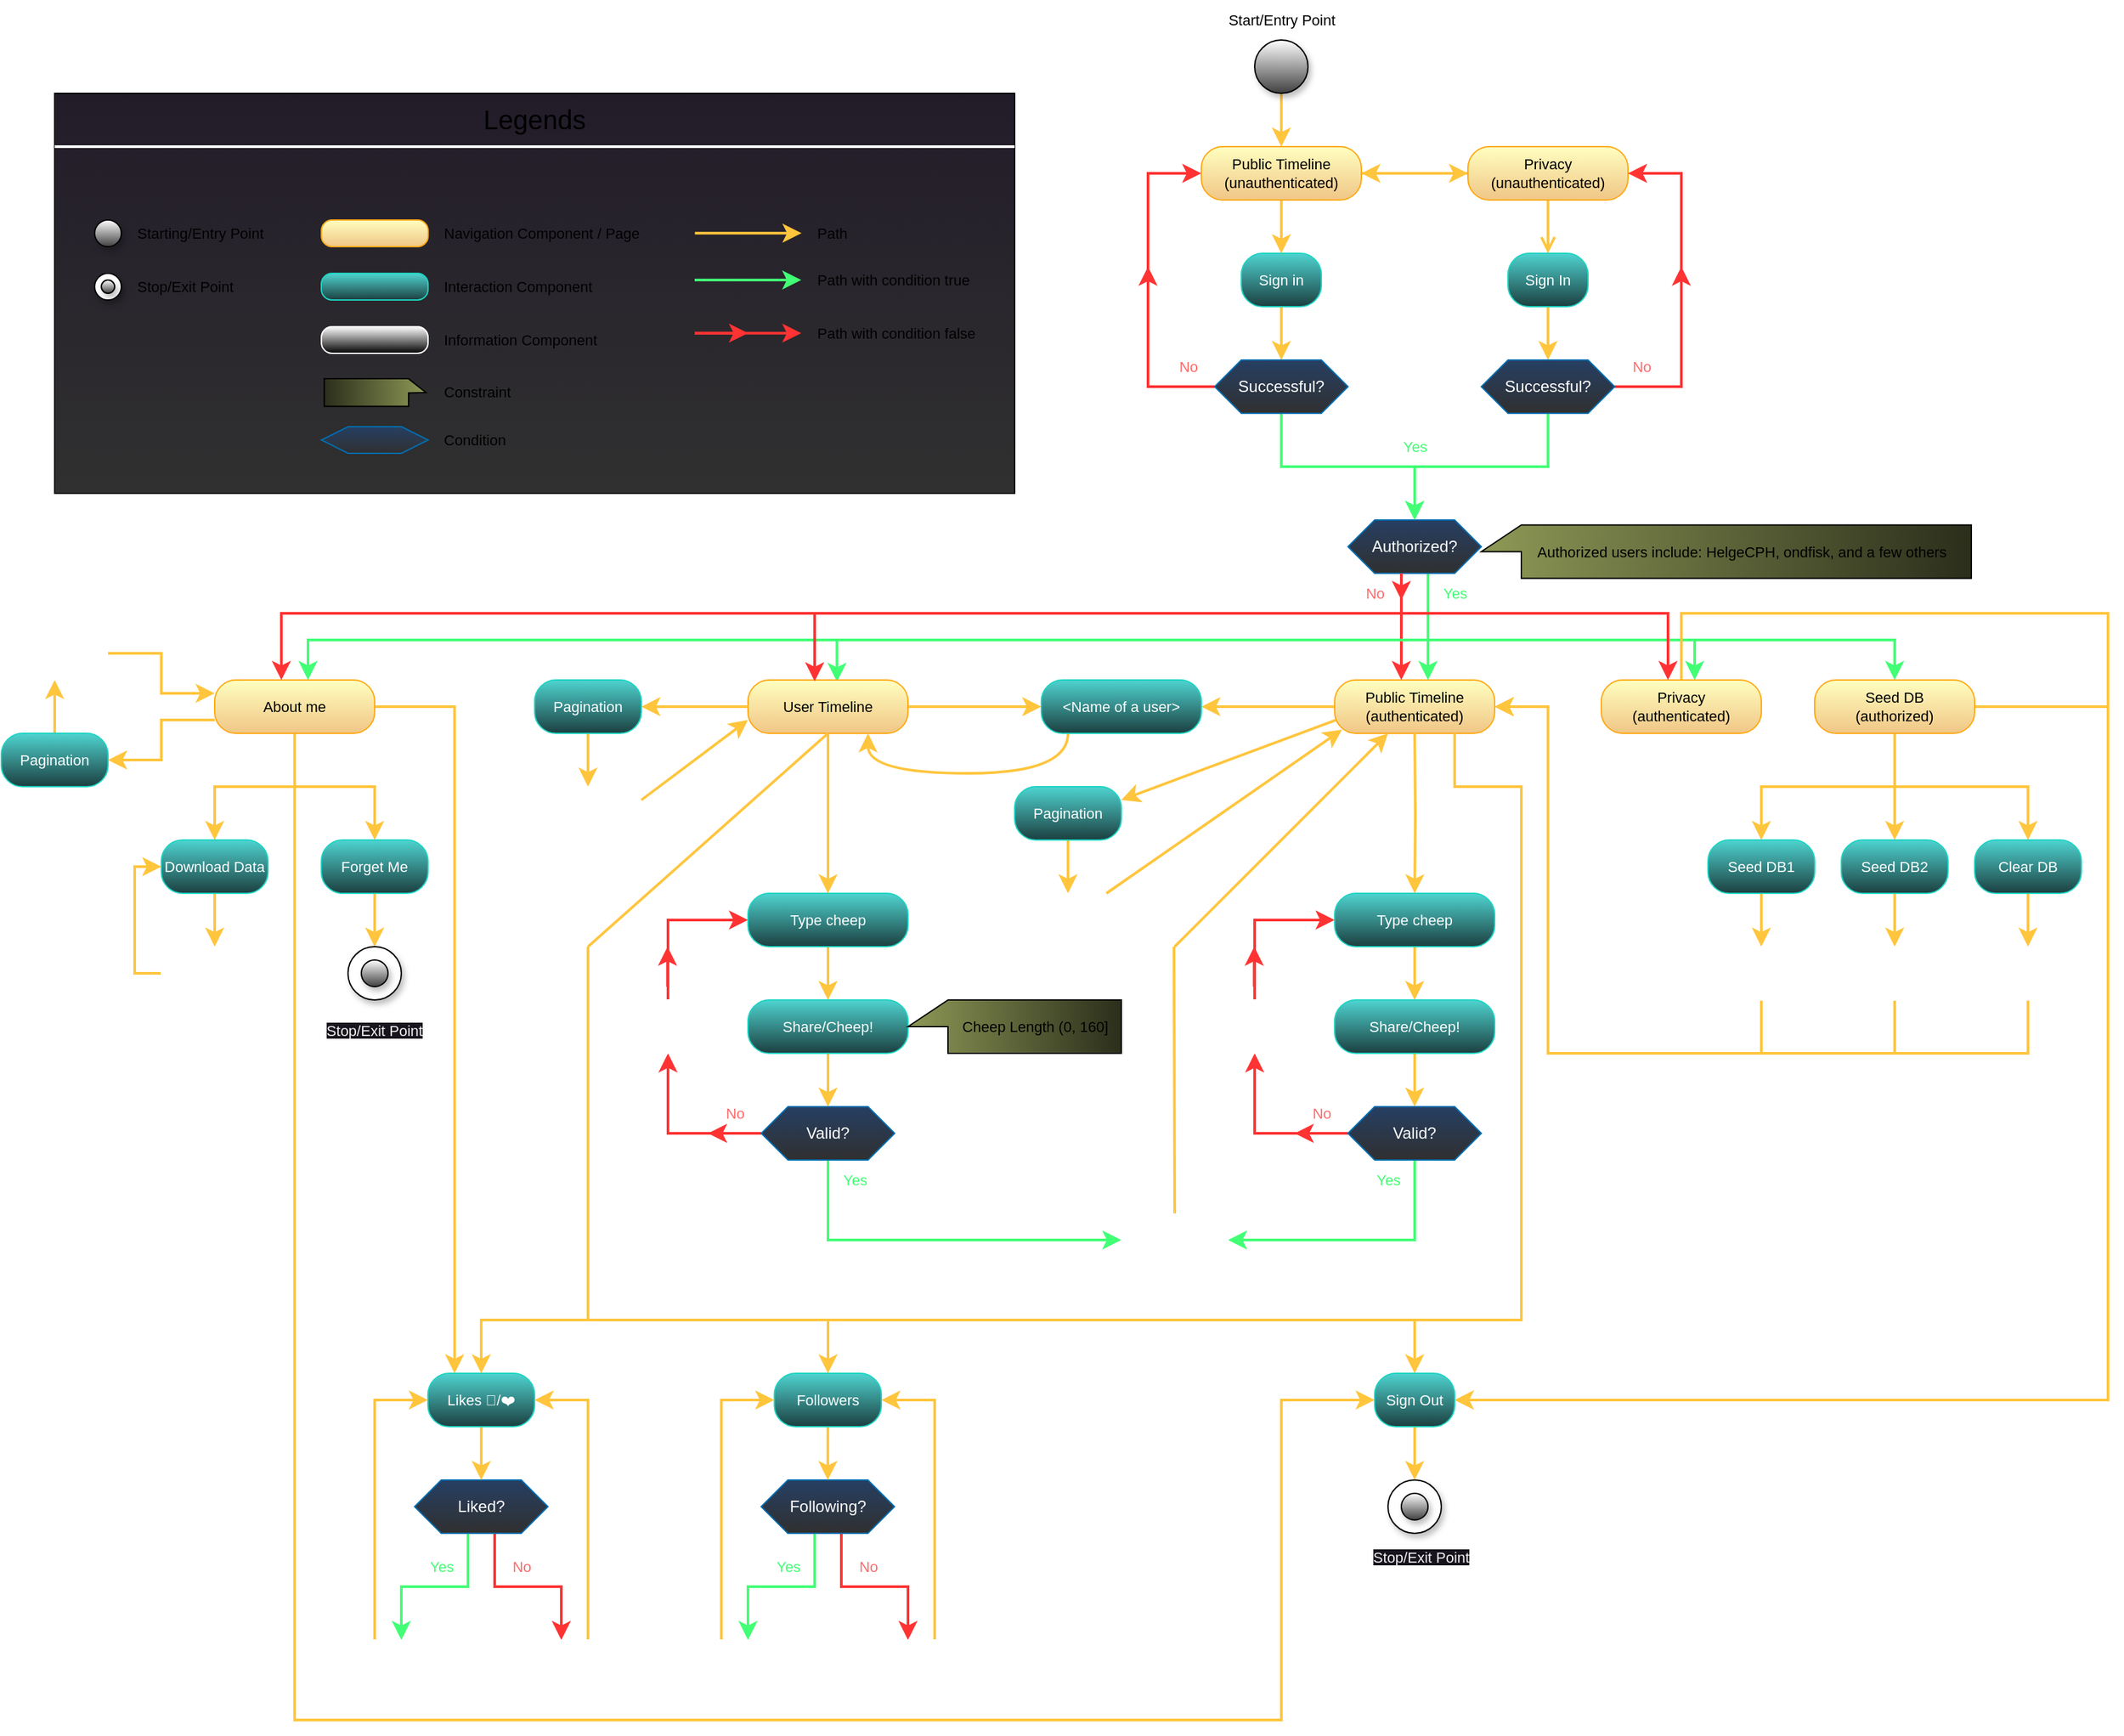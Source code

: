 <mxfile version="22.0.3" type="device">
  <diagram name="UML Activity Diagram - Chirp!" id="g-HJcAP9csvSG7krFRJP">
    <mxGraphModel dx="3006" dy="1286" grid="1" gridSize="10" guides="1" tooltips="1" connect="1" arrows="1" fold="1" page="0" pageScale="1" pageWidth="850" pageHeight="1100" math="0" shadow="0">
      <root>
        <mxCell id="0" style="fontFamily=Helvetica;fontSize=11;fontColor=default;" />
        <mxCell id="1" style="fontFamily=Helvetica;fontSize=11;fontColor=default;" parent="0" />
        <mxCell id="UVocr931k_2hGVf8hIcp-141" style="edgeStyle=orthogonalEdgeStyle;shape=connector;rounded=0;orthogonalLoop=1;jettySize=auto;html=1;labelBackgroundColor=default;strokeColor=#42FF75;strokeWidth=2;align=center;verticalAlign=bottom;fontFamily=Helvetica;fontSize=11;fontColor=default;endArrow=classic;endFill=1;endSize=8;" parent="1" edge="1">
          <mxGeometry relative="1" as="geometry">
            <mxPoint x="-330.0" y="680" as="targetPoint" />
            <Array as="points">
              <mxPoint x="490" y="600" />
              <mxPoint x="490" y="650" />
              <mxPoint x="-330" y="650" />
            </Array>
            <mxPoint x="490" y="600" as="sourcePoint" />
          </mxGeometry>
        </mxCell>
        <mxCell id="UVocr931k_2hGVf8hIcp-138" style="edgeStyle=orthogonalEdgeStyle;shape=connector;rounded=0;orthogonalLoop=1;jettySize=auto;html=1;entryX=0.583;entryY=0;entryDx=0;entryDy=0;entryPerimeter=0;labelBackgroundColor=default;strokeColor=#42FF75;strokeWidth=2;align=center;verticalAlign=bottom;fontFamily=Helvetica;fontSize=11;fontColor=default;endArrow=classic;endFill=1;endSize=8;" parent="1" source="UVocr931k_2hGVf8hIcp-30" target="UVocr931k_2hGVf8hIcp-78" edge="1">
          <mxGeometry relative="1" as="geometry">
            <Array as="points">
              <mxPoint x="510" y="650" />
              <mxPoint x="710" y="650" />
            </Array>
          </mxGeometry>
        </mxCell>
        <mxCell id="UVocr931k_2hGVf8hIcp-10" style="edgeStyle=orthogonalEdgeStyle;shape=connector;rounded=0;orthogonalLoop=1;jettySize=auto;html=1;labelBackgroundColor=default;strokeColor=#FFC53D;align=center;verticalAlign=bottom;fontFamily=Helvetica;fontSize=11;fontColor=default;endArrow=classic;endSize=8;strokeWidth=2;endFill=1;" parent="1" source="UVocr931k_2hGVf8hIcp-8" edge="1">
          <mxGeometry relative="1" as="geometry">
            <Array as="points">
              <mxPoint x="400" y="260" />
              <mxPoint x="400" y="260" />
            </Array>
            <mxPoint x="400" y="280" as="targetPoint" />
          </mxGeometry>
        </mxCell>
        <mxCell id="UVocr931k_2hGVf8hIcp-8" value="" style="ellipse;whiteSpace=wrap;html=1;aspect=fixed;gradientColor=#404040;shadow=1;fontFamily=Helvetica;fontSize=11;fontColor=default;" parent="1" vertex="1">
          <mxGeometry x="380" y="200" width="40" height="40" as="geometry" />
        </mxCell>
        <mxCell id="UVocr931k_2hGVf8hIcp-15" value="" style="edgeStyle=orthogonalEdgeStyle;shape=connector;rounded=0;orthogonalLoop=1;jettySize=auto;html=1;labelBackgroundColor=default;strokeColor=#FFC53D;strokeWidth=2;align=center;verticalAlign=bottom;fontFamily=Helvetica;fontSize=11;fontColor=default;endArrow=classic;endSize=8;endFill=1;" parent="1" target="UVocr931k_2hGVf8hIcp-11" edge="1">
          <mxGeometry relative="1" as="geometry">
            <mxPoint x="400.034" y="320" as="sourcePoint" />
            <Array as="points">
              <mxPoint x="400" y="340" />
              <mxPoint x="400" y="340" />
            </Array>
          </mxGeometry>
        </mxCell>
        <mxCell id="UVocr931k_2hGVf8hIcp-100" style="edgeStyle=orthogonalEdgeStyle;shape=connector;rounded=0;orthogonalLoop=1;jettySize=auto;html=1;labelBackgroundColor=default;strokeColor=#FFC53D;strokeWidth=2;align=center;verticalAlign=bottom;fontFamily=Helvetica;fontSize=11;fontColor=default;endArrow=classic;endSize=8;endFill=1;" parent="1" source="UVocr931k_2hGVf8hIcp-9" target="UVocr931k_2hGVf8hIcp-64" edge="1">
          <mxGeometry relative="1" as="geometry" />
        </mxCell>
        <mxCell id="UVocr931k_2hGVf8hIcp-9" value="Public Timeline&lt;br&gt;(unauthenticated)" style="rounded=1;whiteSpace=wrap;html=1;arcSize=40;fontColor=#000000;fillColor=#ffffc0;strokeColor=#FFA914;gradientColor=#F0C686;fontFamily=Helvetica;fontSize=11;" parent="1" vertex="1">
          <mxGeometry x="340" y="280" width="120" height="40" as="geometry" />
        </mxCell>
        <mxCell id="UVocr931k_2hGVf8hIcp-20" value="" style="edgeStyle=orthogonalEdgeStyle;shape=connector;rounded=0;orthogonalLoop=1;jettySize=auto;html=1;labelBackgroundColor=default;strokeColor=#FFC53D;strokeWidth=2;align=center;verticalAlign=bottom;fontFamily=Helvetica;fontSize=11;fontColor=default;endArrow=classic;endSize=8;endFill=1;" parent="1" source="UVocr931k_2hGVf8hIcp-11" edge="1">
          <mxGeometry relative="1" as="geometry">
            <mxPoint x="400.034" y="440" as="targetPoint" />
            <Array as="points">
              <mxPoint x="400" y="420" />
              <mxPoint x="400" y="420" />
            </Array>
          </mxGeometry>
        </mxCell>
        <mxCell id="UVocr931k_2hGVf8hIcp-23" style="edgeStyle=orthogonalEdgeStyle;shape=connector;rounded=0;orthogonalLoop=1;jettySize=auto;html=1;labelBackgroundColor=default;strokeColor=#FF3333;strokeWidth=2;align=center;verticalAlign=bottom;fontFamily=Helvetica;fontSize=11;fontColor=default;endArrow=classic;endSize=8;exitX=0;exitY=0.5;exitDx=0;exitDy=0;entryX=0;entryY=0.5;entryDx=0;entryDy=0;endFill=1;" parent="1" source="UVocr931k_2hGVf8hIcp-17" target="UVocr931k_2hGVf8hIcp-9" edge="1">
          <mxGeometry relative="1" as="geometry">
            <mxPoint x="370" y="300" as="targetPoint" />
            <Array as="points">
              <mxPoint x="300" y="460" />
              <mxPoint x="300" y="300" />
            </Array>
          </mxGeometry>
        </mxCell>
        <mxCell id="UVocr931k_2hGVf8hIcp-11" value="&lt;font color=&quot;#ffffff&quot;&gt;Sign in&lt;/font&gt;" style="rounded=1;whiteSpace=wrap;html=1;arcSize=40;fontColor=#000000;fillColor=#4ED4D0;strokeColor=#1CD4C2;gradientColor=#1C3F40;fontFamily=Helvetica;fontSize=11;" parent="1" vertex="1">
          <mxGeometry x="370" y="360" width="60" height="40" as="geometry" />
        </mxCell>
        <mxCell id="UVocr931k_2hGVf8hIcp-121" style="edgeStyle=orthogonalEdgeStyle;shape=connector;rounded=0;orthogonalLoop=1;jettySize=auto;html=1;labelBackgroundColor=default;strokeColor=#42FF75;strokeWidth=2;align=center;verticalAlign=bottom;fontFamily=Helvetica;fontSize=11;fontColor=default;endArrow=classic;endFill=1;endSize=8;" parent="1" source="UVocr931k_2hGVf8hIcp-17" target="UVocr931k_2hGVf8hIcp-30" edge="1">
          <mxGeometry relative="1" as="geometry" />
        </mxCell>
        <mxCell id="UVocr931k_2hGVf8hIcp-17" value="Successful?" style="shape=hexagon;perimeter=hexagonPerimeter2;whiteSpace=wrap;html=1;fixedSize=1;fontFamily=Helvetica;fontSize=12;fontColor=#ffffff;gradientColor=#303030;fillColor=#263F63;strokeColor=#006EAF;rounded=0;" parent="1" vertex="1">
          <mxGeometry x="350" y="440" width="100" height="40" as="geometry" />
        </mxCell>
        <mxCell id="UVocr931k_2hGVf8hIcp-19" value="&lt;font color=&quot;#ff6b6b&quot;&gt;No&lt;/font&gt;" style="text;html=1;align=center;verticalAlign=middle;resizable=0;points=[];autosize=1;strokeColor=none;fillColor=none;fontSize=11;fontFamily=Helvetica;fontColor=default;" parent="1" vertex="1">
          <mxGeometry x="310" y="430" width="40" height="30" as="geometry" />
        </mxCell>
        <mxCell id="86_-Uz71LiWEpe0kazTY-22" value="" style="edgeStyle=orthogonalEdgeStyle;shape=connector;rounded=0;orthogonalLoop=1;jettySize=auto;html=1;labelBackgroundColor=default;strokeColor=#FFC53D;strokeWidth=2;align=center;verticalAlign=bottom;fontFamily=Helvetica;fontSize=11;fontColor=default;endArrow=classic;endFill=1;endSize=8;" parent="1" source="UVocr931k_2hGVf8hIcp-21" target="86_-Uz71LiWEpe0kazTY-20" edge="1">
          <mxGeometry relative="1" as="geometry">
            <Array as="points">
              <mxPoint x="300" y="700" />
            </Array>
          </mxGeometry>
        </mxCell>
        <mxCell id="zMSgVtLhh-YdFXEBTuxo-10" style="edgeStyle=orthogonalEdgeStyle;shape=connector;rounded=0;orthogonalLoop=1;jettySize=auto;html=1;labelBackgroundColor=default;strokeColor=#FFC53D;strokeWidth=2;align=center;verticalAlign=bottom;fontFamily=Helvetica;fontSize=11;fontColor=default;endArrow=classic;endFill=1;endSize=8;exitX=0.75;exitY=1;exitDx=0;exitDy=0;" edge="1" parent="1" source="UVocr931k_2hGVf8hIcp-21" target="UVocr931k_2hGVf8hIcp-312">
          <mxGeometry relative="1" as="geometry">
            <Array as="points">
              <mxPoint x="530" y="760" />
              <mxPoint x="580" y="760" />
              <mxPoint x="580" y="1160" />
              <mxPoint x="60" y="1160" />
            </Array>
          </mxGeometry>
        </mxCell>
        <mxCell id="zMSgVtLhh-YdFXEBTuxo-14" style="edgeStyle=none;shape=connector;rounded=0;orthogonalLoop=1;jettySize=auto;html=1;entryX=1;entryY=0.25;entryDx=0;entryDy=0;labelBackgroundColor=default;strokeColor=#FFC53D;strokeWidth=2;align=center;verticalAlign=bottom;fontFamily=Helvetica;fontSize=11;fontColor=default;endArrow=classic;endFill=1;endSize=8;exitX=0.027;exitY=0.729;exitDx=0;exitDy=0;exitPerimeter=0;" edge="1" parent="1" source="UVocr931k_2hGVf8hIcp-21" target="UVocr931k_2hGVf8hIcp-370">
          <mxGeometry relative="1" as="geometry" />
        </mxCell>
        <mxCell id="UVocr931k_2hGVf8hIcp-21" value="Public Timeline&lt;br&gt;(authenticated)" style="rounded=1;whiteSpace=wrap;html=1;arcSize=40;fontColor=#000000;fillColor=#ffffc0;strokeColor=#FFA914;gradientColor=#F0C686;fontFamily=Helvetica;fontSize=11;" parent="1" vertex="1">
          <mxGeometry x="440" y="680" width="120" height="40" as="geometry" />
        </mxCell>
        <mxCell id="UVocr931k_2hGVf8hIcp-190" style="edgeStyle=orthogonalEdgeStyle;shape=connector;rounded=0;orthogonalLoop=1;jettySize=auto;html=1;labelBackgroundColor=default;strokeColor=#FFC53D;strokeWidth=2;align=center;verticalAlign=bottom;fontFamily=Helvetica;fontSize=11;fontColor=default;endArrow=classic;endFill=1;endSize=8;" parent="1" source="UVocr931k_2hGVf8hIcp-27" target="UVocr931k_2hGVf8hIcp-180" edge="1">
          <mxGeometry relative="1" as="geometry" />
        </mxCell>
        <mxCell id="UVocr931k_2hGVf8hIcp-193" style="edgeStyle=orthogonalEdgeStyle;shape=connector;rounded=0;orthogonalLoop=1;jettySize=auto;html=1;labelBackgroundColor=default;strokeColor=#FFC53D;strokeWidth=2;align=center;verticalAlign=bottom;fontFamily=Helvetica;fontSize=11;fontColor=default;endArrow=classic;endFill=1;endSize=8;" parent="1" source="UVocr931k_2hGVf8hIcp-27" target="UVocr931k_2hGVf8hIcp-179" edge="1">
          <mxGeometry relative="1" as="geometry" />
        </mxCell>
        <mxCell id="UVocr931k_2hGVf8hIcp-381" style="edgeStyle=orthogonalEdgeStyle;shape=connector;rounded=0;orthogonalLoop=1;jettySize=auto;html=1;entryX=0.25;entryY=0;entryDx=0;entryDy=0;labelBackgroundColor=default;strokeColor=#FFC53D;strokeWidth=2;align=center;verticalAlign=bottom;fontFamily=Helvetica;fontSize=11;fontColor=default;endArrow=classic;endFill=1;endSize=8;" parent="1" source="UVocr931k_2hGVf8hIcp-27" target="UVocr931k_2hGVf8hIcp-278" edge="1">
          <mxGeometry relative="1" as="geometry" />
        </mxCell>
        <mxCell id="86_-Uz71LiWEpe0kazTY-2" style="edgeStyle=orthogonalEdgeStyle;shape=connector;rounded=0;orthogonalLoop=1;jettySize=auto;html=1;entryX=0;entryY=0.5;entryDx=0;entryDy=0;labelBackgroundColor=default;strokeColor=#FFC53D;strokeWidth=2;align=center;verticalAlign=bottom;fontFamily=Helvetica;fontSize=11;fontColor=default;endArrow=classic;endFill=1;endSize=8;" parent="1" source="UVocr931k_2hGVf8hIcp-27" target="UVocr931k_2hGVf8hIcp-217" edge="1">
          <mxGeometry relative="1" as="geometry">
            <Array as="points">
              <mxPoint x="-340" y="1460" />
              <mxPoint x="400" y="1460" />
              <mxPoint x="400" y="1220" />
            </Array>
          </mxGeometry>
        </mxCell>
        <mxCell id="UVocr931k_2hGVf8hIcp-27" value="About me" style="rounded=1;whiteSpace=wrap;html=1;arcSize=40;fontColor=#000000;fillColor=#ffffc0;strokeColor=#FFA914;gradientColor=#F0C686;fontFamily=Helvetica;fontSize=11;" parent="1" vertex="1">
          <mxGeometry x="-400" y="680" width="120" height="40" as="geometry" />
        </mxCell>
        <mxCell id="UVocr931k_2hGVf8hIcp-128" style="edgeStyle=orthogonalEdgeStyle;shape=connector;rounded=0;orthogonalLoop=1;jettySize=auto;html=1;labelBackgroundColor=default;strokeColor=#FF3333;strokeWidth=2;align=center;verticalAlign=bottom;fontFamily=Helvetica;fontSize=11;fontColor=default;endArrow=classic;endFill=1;endSize=8;" parent="1" edge="1">
          <mxGeometry relative="1" as="geometry">
            <mxPoint x="490" y="600" as="sourcePoint" />
            <mxPoint x="490" y="680" as="targetPoint" />
          </mxGeometry>
        </mxCell>
        <mxCell id="UVocr931k_2hGVf8hIcp-131" style="edgeStyle=orthogonalEdgeStyle;shape=connector;rounded=0;orthogonalLoop=1;jettySize=auto;html=1;labelBackgroundColor=default;strokeColor=#42FF75;strokeWidth=2;align=center;verticalAlign=bottom;fontFamily=Helvetica;fontSize=11;fontColor=default;endArrow=classic;endFill=1;endSize=8;" parent="1" edge="1">
          <mxGeometry relative="1" as="geometry">
            <mxPoint x="510" y="600" as="sourcePoint" />
            <mxPoint x="510" y="680" as="targetPoint" />
          </mxGeometry>
        </mxCell>
        <mxCell id="UVocr931k_2hGVf8hIcp-142" style="edgeStyle=orthogonalEdgeStyle;shape=connector;rounded=0;orthogonalLoop=1;jettySize=auto;html=1;labelBackgroundColor=default;strokeColor=#42FF75;strokeWidth=2;align=center;verticalAlign=bottom;fontFamily=Helvetica;fontSize=11;fontColor=default;endArrow=classic;endFill=1;endSize=8;entryX=0.556;entryY=0.033;entryDx=0;entryDy=0;entryPerimeter=0;" parent="1" source="UVocr931k_2hGVf8hIcp-30" target="UVocr931k_2hGVf8hIcp-70" edge="1">
          <mxGeometry relative="1" as="geometry">
            <Array as="points">
              <mxPoint x="510" y="650" />
              <mxPoint x="67" y="650" />
            </Array>
          </mxGeometry>
        </mxCell>
        <mxCell id="UVocr931k_2hGVf8hIcp-143" style="edgeStyle=orthogonalEdgeStyle;shape=connector;rounded=0;orthogonalLoop=1;jettySize=auto;html=1;labelBackgroundColor=default;strokeColor=#FF3333;strokeWidth=2;align=center;verticalAlign=bottom;fontFamily=Helvetica;fontSize=11;fontColor=default;endArrow=classic;endFill=1;endSize=8;entryX=0.417;entryY=0;entryDx=0;entryDy=0;entryPerimeter=0;" parent="1" source="UVocr931k_2hGVf8hIcp-30" target="UVocr931k_2hGVf8hIcp-27" edge="1">
          <mxGeometry relative="1" as="geometry">
            <mxPoint x="-150" y="660" as="targetPoint" />
            <Array as="points">
              <mxPoint x="490" y="630" />
              <mxPoint x="-350" y="630" />
            </Array>
          </mxGeometry>
        </mxCell>
        <mxCell id="UVocr931k_2hGVf8hIcp-145" style="edgeStyle=orthogonalEdgeStyle;shape=connector;rounded=0;orthogonalLoop=1;jettySize=auto;html=1;labelBackgroundColor=default;strokeColor=#42FF75;strokeWidth=2;align=center;verticalAlign=bottom;fontFamily=Helvetica;fontSize=11;fontColor=default;endArrow=classic;endFill=1;endSize=8;" parent="1" source="UVocr931k_2hGVf8hIcp-30" target="UVocr931k_2hGVf8hIcp-33" edge="1">
          <mxGeometry relative="1" as="geometry">
            <Array as="points">
              <mxPoint x="510" y="650" />
              <mxPoint x="860" y="650" />
            </Array>
          </mxGeometry>
        </mxCell>
        <mxCell id="UVocr931k_2hGVf8hIcp-30" value="Authorized?" style="shape=hexagon;perimeter=hexagonPerimeter2;whiteSpace=wrap;html=1;fixedSize=1;fontFamily=Helvetica;fontSize=12;fontColor=#ffffff;gradientColor=#303030;fillColor=#263F63;strokeColor=#006EAF;rounded=0;" parent="1" vertex="1">
          <mxGeometry x="450" y="560" width="100" height="40" as="geometry" />
        </mxCell>
        <mxCell id="UVocr931k_2hGVf8hIcp-171" style="edgeStyle=orthogonalEdgeStyle;shape=connector;rounded=0;orthogonalLoop=1;jettySize=auto;html=1;labelBackgroundColor=default;strokeColor=#FFC53D;strokeWidth=2;align=center;verticalAlign=bottom;fontFamily=Helvetica;fontSize=11;fontColor=default;endArrow=classic;endFill=1;endSize=8;" parent="1" source="UVocr931k_2hGVf8hIcp-33" target="UVocr931k_2hGVf8hIcp-168" edge="1">
          <mxGeometry relative="1" as="geometry" />
        </mxCell>
        <mxCell id="UVocr931k_2hGVf8hIcp-172" style="edgeStyle=orthogonalEdgeStyle;shape=connector;rounded=0;orthogonalLoop=1;jettySize=auto;html=1;labelBackgroundColor=default;strokeColor=#FFC53D;strokeWidth=2;align=center;verticalAlign=bottom;fontFamily=Helvetica;fontSize=11;fontColor=default;endArrow=classic;endFill=1;endSize=8;" parent="1" source="UVocr931k_2hGVf8hIcp-33" target="UVocr931k_2hGVf8hIcp-169" edge="1">
          <mxGeometry relative="1" as="geometry" />
        </mxCell>
        <mxCell id="UVocr931k_2hGVf8hIcp-173" style="edgeStyle=orthogonalEdgeStyle;shape=connector;rounded=0;orthogonalLoop=1;jettySize=auto;html=1;labelBackgroundColor=default;strokeColor=#FFC53D;strokeWidth=2;align=center;verticalAlign=bottom;fontFamily=Helvetica;fontSize=11;fontColor=default;endArrow=classic;endFill=1;endSize=8;" parent="1" source="UVocr931k_2hGVf8hIcp-33" target="UVocr931k_2hGVf8hIcp-170" edge="1">
          <mxGeometry relative="1" as="geometry" />
        </mxCell>
        <mxCell id="UVocr931k_2hGVf8hIcp-326" style="edgeStyle=orthogonalEdgeStyle;shape=connector;rounded=0;orthogonalLoop=1;jettySize=auto;html=1;entryX=1;entryY=0.5;entryDx=0;entryDy=0;labelBackgroundColor=default;strokeColor=#FFC53D;strokeWidth=2;align=center;verticalAlign=bottom;fontFamily=Helvetica;fontSize=11;fontColor=default;endArrow=classic;endFill=1;endSize=8;" parent="1" source="UVocr931k_2hGVf8hIcp-33" target="UVocr931k_2hGVf8hIcp-217" edge="1">
          <mxGeometry relative="1" as="geometry">
            <Array as="points">
              <mxPoint x="1020" y="700" />
              <mxPoint x="1020" y="1220" />
            </Array>
          </mxGeometry>
        </mxCell>
        <mxCell id="UVocr931k_2hGVf8hIcp-33" value="Seed DB&lt;br&gt;(authorized)" style="rounded=1;whiteSpace=wrap;html=1;arcSize=40;fontColor=#000000;fillColor=#ffffc0;strokeColor=#FFA914;gradientColor=#F0C686;fontFamily=Helvetica;fontSize=11;" parent="1" vertex="1">
          <mxGeometry x="800" y="680" width="120" height="40" as="geometry" />
        </mxCell>
        <mxCell id="UVocr931k_2hGVf8hIcp-48" value="" style="edgeStyle=orthogonalEdgeStyle;shape=connector;rounded=0;orthogonalLoop=1;jettySize=auto;html=1;labelBackgroundColor=default;strokeColor=#FFC53D;strokeWidth=2;align=center;verticalAlign=bottom;fontFamily=Helvetica;fontSize=11;fontColor=default;endArrow=classic;endSize=8;endFill=1;" parent="1" source="UVocr931k_2hGVf8hIcp-42" target="UVocr931k_2hGVf8hIcp-45" edge="1">
          <mxGeometry relative="1" as="geometry" />
        </mxCell>
        <mxCell id="UVocr931k_2hGVf8hIcp-42" value="&lt;font color=&quot;#ffffff&quot;&gt;Type cheep&lt;/font&gt;" style="rounded=1;whiteSpace=wrap;html=1;arcSize=40;fontColor=#000000;fillColor=#4ED4D0;strokeColor=#1CD4C2;gradientColor=#1C3F40;fontFamily=Helvetica;fontSize=11;" parent="1" vertex="1">
          <mxGeometry y="840" width="120" height="40" as="geometry" />
        </mxCell>
        <mxCell id="UVocr931k_2hGVf8hIcp-62" value="" style="edgeStyle=orthogonalEdgeStyle;shape=connector;rounded=0;orthogonalLoop=1;jettySize=auto;html=1;labelBackgroundColor=default;strokeColor=#FFC53D;strokeWidth=2;align=center;verticalAlign=bottom;fontFamily=Helvetica;fontSize=11;fontColor=default;endArrow=classic;endSize=8;endFill=1;" parent="1" source="UVocr931k_2hGVf8hIcp-45" target="UVocr931k_2hGVf8hIcp-61" edge="1">
          <mxGeometry relative="1" as="geometry">
            <Array as="points">
              <mxPoint x="60" y="980" />
              <mxPoint x="60" y="980" />
            </Array>
          </mxGeometry>
        </mxCell>
        <mxCell id="UVocr931k_2hGVf8hIcp-45" value="&lt;font color=&quot;#ffffff&quot;&gt;Share/Cheep!&lt;/font&gt;" style="rounded=1;whiteSpace=wrap;html=1;arcSize=40;fontColor=#000000;fillColor=#4ED4D0;strokeColor=#1CD4C2;gradientColor=#1C3F40;fontFamily=Helvetica;fontSize=11;" parent="1" vertex="1">
          <mxGeometry y="920" width="120" height="40" as="geometry" />
        </mxCell>
        <mxCell id="UVocr931k_2hGVf8hIcp-149" value="" style="shape=connector;rounded=0;orthogonalLoop=1;jettySize=auto;html=1;labelBackgroundColor=default;strokeColor=#42FF75;strokeWidth=2;align=center;verticalAlign=bottom;fontFamily=Helvetica;fontSize=11;fontColor=default;endArrow=classic;endFill=1;endSize=8;exitX=0.5;exitY=1;exitDx=0;exitDy=0;edgeStyle=orthogonalEdgeStyle;entryX=0;entryY=0.5;entryDx=0;entryDy=0;" parent="1" source="UVocr931k_2hGVf8hIcp-61" target="zMSgVtLhh-YdFXEBTuxo-8" edge="1">
          <mxGeometry relative="1" as="geometry">
            <Array as="points">
              <mxPoint x="60" y="1100" />
            </Array>
            <mxPoint x="220" y="1100.0" as="targetPoint" />
          </mxGeometry>
        </mxCell>
        <mxCell id="UVocr931k_2hGVf8hIcp-154" style="edgeStyle=orthogonalEdgeStyle;shape=connector;rounded=0;orthogonalLoop=1;jettySize=auto;html=1;entryX=0.5;entryY=1;entryDx=0;entryDy=0;labelBackgroundColor=default;strokeColor=#FF3333;strokeWidth=2;align=center;verticalAlign=bottom;fontFamily=Helvetica;fontSize=11;fontColor=default;endArrow=classic;endFill=1;endSize=8;" parent="1" source="UVocr931k_2hGVf8hIcp-61" target="UVocr931k_2hGVf8hIcp-152" edge="1">
          <mxGeometry relative="1" as="geometry" />
        </mxCell>
        <mxCell id="UVocr931k_2hGVf8hIcp-61" value="Valid?" style="shape=hexagon;perimeter=hexagonPerimeter2;whiteSpace=wrap;html=1;fixedSize=1;fontFamily=Helvetica;fontSize=12;fontColor=#ffffff;gradientColor=#303030;fillColor=#263F63;strokeColor=#006EAF;rounded=0;" parent="1" vertex="1">
          <mxGeometry x="10" y="1000" width="100" height="40" as="geometry" />
        </mxCell>
        <mxCell id="UVocr931k_2hGVf8hIcp-84" style="edgeStyle=orthogonalEdgeStyle;shape=connector;rounded=0;orthogonalLoop=1;jettySize=auto;html=1;labelBackgroundColor=default;strokeColor=#FFC53D;strokeWidth=2;align=center;verticalAlign=bottom;fontFamily=Helvetica;fontSize=11;fontColor=default;endArrow=open;endSize=8;" parent="1" source="UVocr931k_2hGVf8hIcp-64" target="UVocr931k_2hGVf8hIcp-83" edge="1">
          <mxGeometry relative="1" as="geometry" />
        </mxCell>
        <mxCell id="UVocr931k_2hGVf8hIcp-101" style="edgeStyle=orthogonalEdgeStyle;shape=connector;rounded=0;orthogonalLoop=1;jettySize=auto;html=1;labelBackgroundColor=default;strokeColor=#FFC53D;strokeWidth=2;align=center;verticalAlign=bottom;fontFamily=Helvetica;fontSize=11;fontColor=default;endArrow=classic;endSize=8;endFill=1;" parent="1" source="UVocr931k_2hGVf8hIcp-64" target="UVocr931k_2hGVf8hIcp-9" edge="1">
          <mxGeometry relative="1" as="geometry" />
        </mxCell>
        <mxCell id="UVocr931k_2hGVf8hIcp-64" value="Privacy&lt;br&gt;(unauthenticated)" style="rounded=1;whiteSpace=wrap;html=1;arcSize=40;fontColor=#000000;fillColor=#ffffc0;strokeColor=#FFA914;gradientColor=#F0C686;fontFamily=Helvetica;fontSize=11;" parent="1" vertex="1">
          <mxGeometry x="540" y="280" width="120" height="40" as="geometry" />
        </mxCell>
        <mxCell id="UVocr931k_2hGVf8hIcp-146" value="" style="edgeStyle=orthogonalEdgeStyle;shape=connector;rounded=0;orthogonalLoop=1;jettySize=auto;html=1;labelBackgroundColor=default;strokeColor=#FFC53D;strokeWidth=2;align=center;verticalAlign=bottom;fontFamily=Helvetica;fontSize=11;fontColor=default;endArrow=classic;endFill=1;endSize=8;" parent="1" source="UVocr931k_2hGVf8hIcp-70" target="UVocr931k_2hGVf8hIcp-42" edge="1">
          <mxGeometry relative="1" as="geometry" />
        </mxCell>
        <mxCell id="86_-Uz71LiWEpe0kazTY-34" style="edgeStyle=orthogonalEdgeStyle;shape=connector;rounded=0;orthogonalLoop=1;jettySize=auto;html=1;labelBackgroundColor=default;strokeColor=#FFC53D;strokeWidth=2;align=center;verticalAlign=bottom;fontFamily=Helvetica;fontSize=11;fontColor=default;endArrow=classic;endFill=1;endSize=8;" parent="1" source="UVocr931k_2hGVf8hIcp-70" target="86_-Uz71LiWEpe0kazTY-20" edge="1">
          <mxGeometry relative="1" as="geometry" />
        </mxCell>
        <mxCell id="UVocr931k_2hGVf8hIcp-70" value="User Timeline" style="rounded=1;whiteSpace=wrap;html=1;arcSize=40;fontColor=#000000;fillColor=#ffffc0;strokeColor=#FFA914;gradientColor=#F0C686;fontFamily=Helvetica;fontSize=11;" parent="1" vertex="1">
          <mxGeometry y="680" width="120" height="40" as="geometry" />
        </mxCell>
        <mxCell id="86_-Uz71LiWEpe0kazTY-1" style="edgeStyle=orthogonalEdgeStyle;shape=connector;rounded=0;orthogonalLoop=1;jettySize=auto;html=1;labelBackgroundColor=default;strokeColor=#FFC53D;strokeWidth=2;align=center;verticalAlign=bottom;fontFamily=Helvetica;fontSize=11;fontColor=default;endArrow=classic;endFill=1;endSize=8;" parent="1" source="UVocr931k_2hGVf8hIcp-78" target="UVocr931k_2hGVf8hIcp-217" edge="1">
          <mxGeometry relative="1" as="geometry">
            <Array as="points">
              <mxPoint x="700" y="630" />
              <mxPoint x="1020" y="630" />
              <mxPoint x="1020" y="1220" />
            </Array>
          </mxGeometry>
        </mxCell>
        <mxCell id="UVocr931k_2hGVf8hIcp-78" value="Privacy&lt;br&gt;(authenticated)" style="rounded=1;whiteSpace=wrap;html=1;arcSize=40;fontColor=#000000;fillColor=#ffffc0;strokeColor=#FFA914;gradientColor=#F0C686;fontFamily=Helvetica;fontSize=11;" parent="1" vertex="1">
          <mxGeometry x="640" y="680" width="120" height="40" as="geometry" />
        </mxCell>
        <mxCell id="UVocr931k_2hGVf8hIcp-86" value="" style="edgeStyle=orthogonalEdgeStyle;shape=connector;rounded=0;orthogonalLoop=1;jettySize=auto;html=1;labelBackgroundColor=default;strokeColor=#FFC53D;strokeWidth=2;align=center;verticalAlign=bottom;fontFamily=Helvetica;fontSize=11;fontColor=default;endArrow=classic;endSize=8;endFill=1;" parent="1" source="UVocr931k_2hGVf8hIcp-83" target="UVocr931k_2hGVf8hIcp-85" edge="1">
          <mxGeometry relative="1" as="geometry">
            <Array as="points">
              <mxPoint x="600" y="420" />
              <mxPoint x="600" y="420" />
            </Array>
          </mxGeometry>
        </mxCell>
        <mxCell id="UVocr931k_2hGVf8hIcp-83" value="&lt;font color=&quot;#ffffff&quot;&gt;Sign In&lt;/font&gt;" style="rounded=1;whiteSpace=wrap;html=1;arcSize=40;fontColor=#000000;fillColor=#4ED4D0;strokeColor=#1CD4C2;gradientColor=#1C3F40;fontFamily=Helvetica;fontSize=11;" parent="1" vertex="1">
          <mxGeometry x="570" y="360" width="60" height="40" as="geometry" />
        </mxCell>
        <mxCell id="UVocr931k_2hGVf8hIcp-87" style="edgeStyle=orthogonalEdgeStyle;shape=connector;rounded=0;orthogonalLoop=1;jettySize=auto;html=1;entryX=1;entryY=0.5;entryDx=0;entryDy=0;labelBackgroundColor=default;strokeColor=#FF3333;strokeWidth=2;align=center;verticalAlign=bottom;fontFamily=Helvetica;fontSize=11;fontColor=default;endArrow=classic;endSize=8;endFill=1;" parent="1" source="UVocr931k_2hGVf8hIcp-85" target="UVocr931k_2hGVf8hIcp-64" edge="1">
          <mxGeometry relative="1" as="geometry">
            <Array as="points">
              <mxPoint x="700" y="460" />
              <mxPoint x="700" y="300" />
            </Array>
          </mxGeometry>
        </mxCell>
        <mxCell id="UVocr931k_2hGVf8hIcp-122" style="edgeStyle=orthogonalEdgeStyle;shape=connector;rounded=0;orthogonalLoop=1;jettySize=auto;html=1;labelBackgroundColor=default;strokeColor=#42FF75;strokeWidth=2;align=center;verticalAlign=bottom;fontFamily=Helvetica;fontSize=11;fontColor=default;endArrow=classic;endFill=1;endSize=8;" parent="1" source="UVocr931k_2hGVf8hIcp-85" target="UVocr931k_2hGVf8hIcp-30" edge="1">
          <mxGeometry relative="1" as="geometry" />
        </mxCell>
        <mxCell id="UVocr931k_2hGVf8hIcp-85" value="Successful?" style="shape=hexagon;perimeter=hexagonPerimeter2;whiteSpace=wrap;html=1;fixedSize=1;fontFamily=Helvetica;fontSize=12;fontColor=#ffffff;gradientColor=#303030;fillColor=#263F63;strokeColor=#006EAF;rounded=0;" parent="1" vertex="1">
          <mxGeometry x="550" y="440" width="100" height="40" as="geometry" />
        </mxCell>
        <mxCell id="UVocr931k_2hGVf8hIcp-108" style="edgeStyle=orthogonalEdgeStyle;shape=connector;rounded=0;orthogonalLoop=1;jettySize=auto;html=1;labelBackgroundColor=default;strokeColor=#FF3333;strokeWidth=2;align=center;verticalAlign=bottom;fontFamily=Helvetica;fontSize=11;fontColor=default;endArrow=classic;endSize=8;endFill=1;" parent="1" edge="1">
          <mxGeometry relative="1" as="geometry">
            <mxPoint x="700" y="430" as="sourcePoint" />
            <mxPoint x="700" y="370" as="targetPoint" />
            <Array as="points">
              <mxPoint x="700" y="430" />
              <mxPoint x="700" y="270" />
            </Array>
          </mxGeometry>
        </mxCell>
        <mxCell id="UVocr931k_2hGVf8hIcp-109" style="edgeStyle=orthogonalEdgeStyle;shape=connector;rounded=0;orthogonalLoop=1;jettySize=auto;html=1;labelBackgroundColor=default;strokeColor=#FF3333;strokeWidth=2;align=center;verticalAlign=bottom;fontFamily=Helvetica;fontSize=11;fontColor=default;endArrow=classic;endSize=8;endFill=1;" parent="1" edge="1">
          <mxGeometry relative="1" as="geometry">
            <mxPoint x="300" y="430" as="sourcePoint" />
            <mxPoint x="300" y="370" as="targetPoint" />
            <Array as="points">
              <mxPoint x="300" y="430" />
              <mxPoint x="300" y="270" />
            </Array>
          </mxGeometry>
        </mxCell>
        <mxCell id="UVocr931k_2hGVf8hIcp-110" value="&lt;font color=&quot;#ff6b6b&quot;&gt;No&lt;/font&gt;" style="text;html=1;align=center;verticalAlign=middle;resizable=0;points=[];autosize=1;strokeColor=none;fillColor=none;fontSize=11;fontFamily=Helvetica;fontColor=default;" parent="1" vertex="1">
          <mxGeometry x="650" y="430" width="40" height="30" as="geometry" />
        </mxCell>
        <mxCell id="UVocr931k_2hGVf8hIcp-111" value="&lt;font color=&quot;#42ff75&quot;&gt;Yes&lt;/font&gt;" style="text;html=1;align=center;verticalAlign=middle;resizable=0;points=[];autosize=1;strokeColor=none;fillColor=none;fontSize=11;fontFamily=Helvetica;fontColor=default;" parent="1" vertex="1">
          <mxGeometry x="480" y="490" width="40" height="30" as="geometry" />
        </mxCell>
        <mxCell id="UVocr931k_2hGVf8hIcp-119" value="&lt;font color=&quot;#ff6b6b&quot;&gt;No&lt;/font&gt;" style="text;html=1;align=center;verticalAlign=middle;resizable=0;points=[];autosize=1;strokeColor=none;fillColor=none;fontSize=11;fontFamily=Helvetica;fontColor=default;" parent="1" vertex="1">
          <mxGeometry x="450" y="600" width="40" height="30" as="geometry" />
        </mxCell>
        <mxCell id="UVocr931k_2hGVf8hIcp-120" value="&lt;font color=&quot;#42ff75&quot;&gt;Yes&lt;/font&gt;" style="text;html=1;align=center;verticalAlign=middle;resizable=0;points=[];autosize=1;strokeColor=none;fillColor=none;fontSize=11;fontFamily=Helvetica;fontColor=default;" parent="1" vertex="1">
          <mxGeometry x="510" y="600" width="40" height="30" as="geometry" />
        </mxCell>
        <mxCell id="UVocr931k_2hGVf8hIcp-144" style="edgeStyle=orthogonalEdgeStyle;shape=connector;rounded=0;orthogonalLoop=1;jettySize=auto;html=1;entryX=0.414;entryY=0.025;entryDx=0;entryDy=0;entryPerimeter=0;labelBackgroundColor=default;strokeColor=#FF3333;strokeWidth=2;align=center;verticalAlign=bottom;fontFamily=Helvetica;fontSize=11;fontColor=default;endArrow=classic;endFill=1;endSize=8;" parent="1" source="UVocr931k_2hGVf8hIcp-30" target="UVocr931k_2hGVf8hIcp-70" edge="1">
          <mxGeometry relative="1" as="geometry">
            <Array as="points">
              <mxPoint x="490" y="630" />
              <mxPoint x="50" y="630" />
              <mxPoint x="50" y="681" />
            </Array>
          </mxGeometry>
        </mxCell>
        <mxCell id="UVocr931k_2hGVf8hIcp-130" style="edgeStyle=orthogonalEdgeStyle;shape=connector;rounded=0;orthogonalLoop=1;jettySize=auto;html=1;labelBackgroundColor=default;strokeColor=#FF3333;strokeWidth=2;align=center;verticalAlign=bottom;fontFamily=Helvetica;fontSize=11;fontColor=default;endArrow=classic;endFill=1;endSize=8;" parent="1" edge="1">
          <mxGeometry relative="1" as="geometry">
            <mxPoint x="490.004" y="600" as="sourcePoint" />
            <mxPoint x="690" y="680" as="targetPoint" />
            <Array as="points">
              <mxPoint x="490" y="630" />
              <mxPoint x="690" y="630" />
              <mxPoint x="690" y="680" />
            </Array>
          </mxGeometry>
        </mxCell>
        <mxCell id="UVocr931k_2hGVf8hIcp-365" style="shape=connector;rounded=0;orthogonalLoop=1;jettySize=auto;html=1;entryX=1;entryY=0.5;entryDx=0;entryDy=0;labelBackgroundColor=default;strokeColor=#FFC53D;strokeWidth=2;align=center;verticalAlign=bottom;fontFamily=Helvetica;fontSize=11;fontColor=default;endArrow=classic;endFill=1;endSize=8;" parent="1" source="UVocr931k_2hGVf8hIcp-70" target="UVocr931k_2hGVf8hIcp-329" edge="1">
          <mxGeometry relative="1" as="geometry">
            <mxPoint x="-2.274e-13" y="750.034" as="sourcePoint" />
          </mxGeometry>
        </mxCell>
        <mxCell id="UVocr931k_2hGVf8hIcp-156" style="edgeStyle=orthogonalEdgeStyle;shape=connector;rounded=0;orthogonalLoop=1;jettySize=auto;html=1;labelBackgroundColor=default;strokeColor=#FF3333;strokeWidth=2;align=center;verticalAlign=bottom;fontFamily=Helvetica;fontSize=11;fontColor=default;endArrow=classic;endFill=1;endSize=8;entryX=0;entryY=0.5;entryDx=0;entryDy=0;" parent="1" source="UVocr931k_2hGVf8hIcp-152" target="UVocr931k_2hGVf8hIcp-42" edge="1">
          <mxGeometry relative="1" as="geometry">
            <Array as="points">
              <mxPoint x="-60" y="860" />
            </Array>
          </mxGeometry>
        </mxCell>
        <mxCell id="UVocr931k_2hGVf8hIcp-152" value="&lt;font color=&quot;#ffffff&quot;&gt;&amp;nbsp;Warning&lt;br&gt;Message&lt;br&gt;&lt;/font&gt;" style="rounded=1;whiteSpace=wrap;html=1;arcSize=40;fontColor=#000000;fillColor=none;strokeColor=#FFFFFF;gradientColor=#1C3F40;fontFamily=Helvetica;fontSize=11;" parent="1" vertex="1">
          <mxGeometry x="-100" y="920" width="80" height="40" as="geometry" />
        </mxCell>
        <mxCell id="UVocr931k_2hGVf8hIcp-157" value="" style="edgeStyle=orthogonalEdgeStyle;shape=connector;rounded=0;orthogonalLoop=1;jettySize=auto;html=1;labelBackgroundColor=default;strokeColor=#FFC53D;strokeWidth=2;align=center;verticalAlign=bottom;fontFamily=Helvetica;fontSize=11;fontColor=default;endArrow=classic;endSize=8;endFill=1;" parent="1" source="UVocr931k_2hGVf8hIcp-158" target="UVocr931k_2hGVf8hIcp-160" edge="1">
          <mxGeometry relative="1" as="geometry" />
        </mxCell>
        <mxCell id="UVocr931k_2hGVf8hIcp-158" value="&lt;font color=&quot;#ffffff&quot;&gt;Type cheep&lt;/font&gt;" style="rounded=1;whiteSpace=wrap;html=1;arcSize=40;fontColor=#000000;fillColor=#4ED4D0;strokeColor=#1CD4C2;gradientColor=#1C3F40;fontFamily=Helvetica;fontSize=11;" parent="1" vertex="1">
          <mxGeometry x="440" y="840" width="120" height="40" as="geometry" />
        </mxCell>
        <mxCell id="UVocr931k_2hGVf8hIcp-159" value="" style="edgeStyle=orthogonalEdgeStyle;shape=connector;rounded=0;orthogonalLoop=1;jettySize=auto;html=1;labelBackgroundColor=default;strokeColor=#FFC53D;strokeWidth=2;align=center;verticalAlign=bottom;fontFamily=Helvetica;fontSize=11;fontColor=default;endArrow=classic;endSize=8;endFill=1;" parent="1" source="UVocr931k_2hGVf8hIcp-160" target="UVocr931k_2hGVf8hIcp-163" edge="1">
          <mxGeometry relative="1" as="geometry">
            <Array as="points">
              <mxPoint x="500" y="980" />
              <mxPoint x="500" y="980" />
            </Array>
          </mxGeometry>
        </mxCell>
        <mxCell id="UVocr931k_2hGVf8hIcp-160" value="&lt;font color=&quot;#ffffff&quot;&gt;Share/Cheep!&lt;/font&gt;" style="rounded=1;whiteSpace=wrap;html=1;arcSize=40;fontColor=#000000;fillColor=#4ED4D0;strokeColor=#1CD4C2;gradientColor=#1C3F40;fontFamily=Helvetica;fontSize=11;" parent="1" vertex="1">
          <mxGeometry x="440" y="920" width="120" height="40" as="geometry" />
        </mxCell>
        <mxCell id="UVocr931k_2hGVf8hIcp-161" value="" style="edgeStyle=orthogonalEdgeStyle;shape=connector;rounded=0;orthogonalLoop=1;jettySize=auto;html=1;labelBackgroundColor=default;strokeColor=#42FF75;strokeWidth=2;align=center;verticalAlign=bottom;fontFamily=Helvetica;fontSize=11;fontColor=default;endArrow=classic;endFill=1;endSize=8;exitX=0.5;exitY=1;exitDx=0;exitDy=0;entryX=1;entryY=0.5;entryDx=0;entryDy=0;" parent="1" source="UVocr931k_2hGVf8hIcp-163" target="zMSgVtLhh-YdFXEBTuxo-8" edge="1">
          <mxGeometry relative="1" as="geometry">
            <Array as="points">
              <mxPoint x="500" y="1100" />
            </Array>
            <mxPoint x="260" y="1040" as="sourcePoint" />
            <mxPoint x="340" y="1100.0" as="targetPoint" />
          </mxGeometry>
        </mxCell>
        <mxCell id="UVocr931k_2hGVf8hIcp-162" style="edgeStyle=orthogonalEdgeStyle;shape=connector;rounded=0;orthogonalLoop=1;jettySize=auto;html=1;entryX=0.5;entryY=1;entryDx=0;entryDy=0;labelBackgroundColor=default;strokeColor=#FF3333;strokeWidth=2;align=center;verticalAlign=bottom;fontFamily=Helvetica;fontSize=11;fontColor=default;endArrow=classic;endFill=1;endSize=8;" parent="1" source="UVocr931k_2hGVf8hIcp-163" target="UVocr931k_2hGVf8hIcp-167" edge="1">
          <mxGeometry relative="1" as="geometry" />
        </mxCell>
        <mxCell id="UVocr931k_2hGVf8hIcp-163" value="Valid?" style="shape=hexagon;perimeter=hexagonPerimeter2;whiteSpace=wrap;html=1;fixedSize=1;fontFamily=Helvetica;fontSize=12;fontColor=#ffffff;gradientColor=#303030;fillColor=#263F63;strokeColor=#006EAF;rounded=0;" parent="1" vertex="1">
          <mxGeometry x="450" y="1000" width="100" height="40" as="geometry" />
        </mxCell>
        <mxCell id="UVocr931k_2hGVf8hIcp-164" value="" style="edgeStyle=orthogonalEdgeStyle;shape=connector;rounded=0;orthogonalLoop=1;jettySize=auto;html=1;labelBackgroundColor=default;strokeColor=#FFC53D;strokeWidth=2;align=center;verticalAlign=bottom;fontFamily=Helvetica;fontSize=11;fontColor=default;endArrow=classic;endFill=1;endSize=8;" parent="1" target="UVocr931k_2hGVf8hIcp-158" edge="1">
          <mxGeometry relative="1" as="geometry">
            <mxPoint x="500" y="720" as="sourcePoint" />
          </mxGeometry>
        </mxCell>
        <mxCell id="UVocr931k_2hGVf8hIcp-305" style="edgeStyle=orthogonalEdgeStyle;shape=connector;rounded=0;orthogonalLoop=1;jettySize=auto;html=1;entryX=0.5;entryY=0;entryDx=0;entryDy=0;labelBackgroundColor=default;strokeColor=#FFC53D;strokeWidth=2;align=center;verticalAlign=bottom;fontFamily=Helvetica;fontSize=11;fontColor=default;endArrow=classic;endFill=1;endSize=8;exitX=0.75;exitY=1;exitDx=0;exitDy=0;" parent="1" target="UVocr931k_2hGVf8hIcp-217" edge="1" source="UVocr931k_2hGVf8hIcp-21">
          <mxGeometry relative="1" as="geometry">
            <mxPoint x="280" y="1080.0" as="sourcePoint" />
            <Array as="points">
              <mxPoint x="530" y="760" />
              <mxPoint x="580" y="760" />
              <mxPoint x="580" y="1160" />
              <mxPoint x="500" y="1160" />
            </Array>
          </mxGeometry>
        </mxCell>
        <mxCell id="UVocr931k_2hGVf8hIcp-324" style="edgeStyle=orthogonalEdgeStyle;shape=connector;rounded=0;orthogonalLoop=1;jettySize=auto;html=1;entryX=0.5;entryY=0;entryDx=0;entryDy=0;labelBackgroundColor=default;strokeColor=#FFC53D;strokeWidth=2;align=center;verticalAlign=bottom;fontFamily=Helvetica;fontSize=11;fontColor=default;endArrow=classic;endFill=1;endSize=8;exitX=0.75;exitY=1;exitDx=0;exitDy=0;" parent="1" source="UVocr931k_2hGVf8hIcp-21" target="UVocr931k_2hGVf8hIcp-278" edge="1">
          <mxGeometry relative="1" as="geometry">
            <mxPoint x="280" y="1080.0" as="sourcePoint" />
            <Array as="points">
              <mxPoint x="530" y="760" />
              <mxPoint x="580" y="760" />
              <mxPoint x="580" y="1160" />
              <mxPoint x="-200" y="1160" />
            </Array>
          </mxGeometry>
        </mxCell>
        <mxCell id="UVocr931k_2hGVf8hIcp-166" style="edgeStyle=orthogonalEdgeStyle;shape=connector;rounded=0;orthogonalLoop=1;jettySize=auto;html=1;labelBackgroundColor=default;strokeColor=#FF3333;strokeWidth=2;align=center;verticalAlign=bottom;fontFamily=Helvetica;fontSize=11;fontColor=default;endArrow=classic;endFill=1;endSize=8;entryX=0;entryY=0.5;entryDx=0;entryDy=0;" parent="1" source="UVocr931k_2hGVf8hIcp-167" target="UVocr931k_2hGVf8hIcp-158" edge="1">
          <mxGeometry relative="1" as="geometry">
            <mxPoint x="440" y="780" as="targetPoint" />
            <Array as="points">
              <mxPoint x="380" y="860" />
            </Array>
          </mxGeometry>
        </mxCell>
        <mxCell id="UVocr931k_2hGVf8hIcp-167" value="&lt;font color=&quot;#ffffff&quot;&gt;Warning Message&lt;br&gt;&lt;/font&gt;" style="rounded=1;whiteSpace=wrap;html=1;arcSize=40;fontColor=#000000;fillColor=none;strokeColor=#FFFFFF;gradientColor=#1C3F40;fontFamily=Helvetica;fontSize=11;" parent="1" vertex="1">
          <mxGeometry x="340" y="920" width="80" height="40" as="geometry" />
        </mxCell>
        <mxCell id="UVocr931k_2hGVf8hIcp-235" style="edgeStyle=orthogonalEdgeStyle;shape=connector;rounded=0;orthogonalLoop=1;jettySize=auto;html=1;labelBackgroundColor=default;strokeColor=#FFC53D;strokeWidth=2;align=center;verticalAlign=bottom;fontFamily=Helvetica;fontSize=11;fontColor=default;endArrow=classic;endFill=1;endSize=8;" parent="1" source="UVocr931k_2hGVf8hIcp-168" target="UVocr931k_2hGVf8hIcp-174" edge="1">
          <mxGeometry relative="1" as="geometry" />
        </mxCell>
        <mxCell id="UVocr931k_2hGVf8hIcp-168" value="&lt;font color=&quot;#ffffff&quot;&gt;Seed DB1&lt;/font&gt;" style="rounded=1;whiteSpace=wrap;html=1;arcSize=40;fontColor=#000000;fillColor=#4ED4D0;strokeColor=#1CD4C2;gradientColor=#1C3F40;fontFamily=Helvetica;fontSize=11;" parent="1" vertex="1">
          <mxGeometry x="720" y="800" width="80" height="40" as="geometry" />
        </mxCell>
        <mxCell id="UVocr931k_2hGVf8hIcp-242" value="" style="edgeStyle=orthogonalEdgeStyle;shape=connector;rounded=0;orthogonalLoop=1;jettySize=auto;html=1;labelBackgroundColor=default;strokeColor=#FFC53D;strokeWidth=2;align=center;verticalAlign=bottom;fontFamily=Helvetica;fontSize=11;fontColor=default;endArrow=classic;endFill=1;endSize=8;" parent="1" source="UVocr931k_2hGVf8hIcp-169" target="UVocr931k_2hGVf8hIcp-236" edge="1">
          <mxGeometry relative="1" as="geometry" />
        </mxCell>
        <mxCell id="UVocr931k_2hGVf8hIcp-169" value="&lt;font color=&quot;#ffffff&quot;&gt;Seed DB2&lt;/font&gt;" style="rounded=1;whiteSpace=wrap;html=1;arcSize=40;fontColor=#000000;fillColor=#4ED4D0;strokeColor=#1CD4C2;gradientColor=#1C3F40;fontFamily=Helvetica;fontSize=11;" parent="1" vertex="1">
          <mxGeometry x="820" y="800" width="80" height="40" as="geometry" />
        </mxCell>
        <mxCell id="UVocr931k_2hGVf8hIcp-243" value="" style="edgeStyle=orthogonalEdgeStyle;shape=connector;rounded=0;orthogonalLoop=1;jettySize=auto;html=1;labelBackgroundColor=default;strokeColor=#FFC53D;strokeWidth=2;align=center;verticalAlign=bottom;fontFamily=Helvetica;fontSize=11;fontColor=default;endArrow=classic;endFill=1;endSize=8;" parent="1" source="UVocr931k_2hGVf8hIcp-170" target="UVocr931k_2hGVf8hIcp-237" edge="1">
          <mxGeometry relative="1" as="geometry" />
        </mxCell>
        <mxCell id="UVocr931k_2hGVf8hIcp-170" value="&lt;font color=&quot;#ffffff&quot;&gt;Clear DB&lt;/font&gt;" style="rounded=1;whiteSpace=wrap;html=1;arcSize=40;fontColor=#000000;fillColor=#4ED4D0;strokeColor=#1CD4C2;gradientColor=#1C3F40;fontFamily=Helvetica;fontSize=11;" parent="1" vertex="1">
          <mxGeometry x="920" y="800" width="80" height="40" as="geometry" />
        </mxCell>
        <mxCell id="UVocr931k_2hGVf8hIcp-178" style="edgeStyle=orthogonalEdgeStyle;shape=connector;rounded=0;orthogonalLoop=1;jettySize=auto;html=1;labelBackgroundColor=default;strokeColor=#FFC53D;strokeWidth=2;align=center;verticalAlign=bottom;fontFamily=Helvetica;fontSize=11;fontColor=default;endArrow=classic;endFill=1;endSize=8;" parent="1" source="UVocr931k_2hGVf8hIcp-174" target="UVocr931k_2hGVf8hIcp-21" edge="1">
          <mxGeometry relative="1" as="geometry">
            <Array as="points">
              <mxPoint x="760" y="960" />
              <mxPoint x="600" y="960" />
              <mxPoint x="600" y="700" />
            </Array>
          </mxGeometry>
        </mxCell>
        <mxCell id="UVocr931k_2hGVf8hIcp-174" value="&lt;font color=&quot;#ffffff&quot;&gt;New DB1&lt;/font&gt;" style="rounded=1;whiteSpace=wrap;html=1;arcSize=40;fontColor=#000000;fillColor=none;strokeColor=#FFFFFF;gradientColor=#1C3F40;fontFamily=Helvetica;fontSize=11;" parent="1" vertex="1">
          <mxGeometry x="720" y="880" width="80" height="40" as="geometry" />
        </mxCell>
        <mxCell id="86_-Uz71LiWEpe0kazTY-31" style="edgeStyle=orthogonalEdgeStyle;shape=connector;rounded=0;orthogonalLoop=1;jettySize=auto;html=1;entryX=0.5;entryY=0;entryDx=0;entryDy=0;labelBackgroundColor=default;strokeColor=#FFC53D;strokeWidth=2;align=center;verticalAlign=bottom;fontFamily=Helvetica;fontSize=11;fontColor=default;endArrow=classic;endFill=1;endSize=8;" parent="1" source="UVocr931k_2hGVf8hIcp-179" target="UVocr931k_2hGVf8hIcp-198" edge="1">
          <mxGeometry relative="1" as="geometry" />
        </mxCell>
        <mxCell id="UVocr931k_2hGVf8hIcp-179" value="&lt;font color=&quot;#ffffff&quot;&gt;Forget Me&lt;/font&gt;" style="rounded=1;whiteSpace=wrap;html=1;arcSize=40;fontColor=#000000;fillColor=#4ED4D0;strokeColor=#1CD4C2;gradientColor=#1C3F40;fontFamily=Helvetica;fontSize=11;" parent="1" vertex="1">
          <mxGeometry x="-320" y="800" width="80" height="40" as="geometry" />
        </mxCell>
        <mxCell id="UVocr931k_2hGVf8hIcp-195" value="" style="edgeStyle=orthogonalEdgeStyle;shape=connector;rounded=0;orthogonalLoop=1;jettySize=auto;html=1;labelBackgroundColor=default;strokeColor=#FFC53D;strokeWidth=2;align=center;verticalAlign=bottom;fontFamily=Helvetica;fontSize=11;fontColor=default;endArrow=classic;endFill=1;endSize=8;" parent="1" source="UVocr931k_2hGVf8hIcp-180" target="UVocr931k_2hGVf8hIcp-194" edge="1">
          <mxGeometry relative="1" as="geometry" />
        </mxCell>
        <mxCell id="UVocr931k_2hGVf8hIcp-180" value="&lt;font color=&quot;#ffffff&quot;&gt;Download Data&lt;/font&gt;" style="rounded=1;whiteSpace=wrap;html=1;arcSize=40;fontColor=#000000;fillColor=#4ED4D0;strokeColor=#1CD4C2;gradientColor=#1C3F40;fontFamily=Helvetica;fontSize=11;" parent="1" vertex="1">
          <mxGeometry x="-440" y="800" width="80" height="40" as="geometry" />
        </mxCell>
        <mxCell id="UVocr931k_2hGVf8hIcp-186" value="&lt;font color=&quot;#ff6b6b&quot;&gt;No&lt;/font&gt;" style="text;html=1;align=center;verticalAlign=middle;resizable=0;points=[];autosize=1;strokeColor=none;fillColor=none;fontSize=11;fontFamily=Helvetica;fontColor=default;" parent="1" vertex="1">
          <mxGeometry x="410" y="990" width="40" height="30" as="geometry" />
        </mxCell>
        <mxCell id="UVocr931k_2hGVf8hIcp-187" value="&lt;font color=&quot;#ff6b6b&quot;&gt;No&lt;/font&gt;" style="text;html=1;align=center;verticalAlign=middle;resizable=0;points=[];autosize=1;strokeColor=none;fillColor=none;fontSize=11;fontFamily=Helvetica;fontColor=default;" parent="1" vertex="1">
          <mxGeometry x="-30" y="990" width="40" height="30" as="geometry" />
        </mxCell>
        <mxCell id="UVocr931k_2hGVf8hIcp-188" value="&lt;font color=&quot;#42ff75&quot;&gt;Yes&lt;/font&gt;" style="text;html=1;align=center;verticalAlign=middle;resizable=0;points=[];autosize=1;strokeColor=none;fillColor=none;fontSize=11;fontFamily=Helvetica;fontColor=default;" parent="1" vertex="1">
          <mxGeometry x="460" y="1040" width="40" height="30" as="geometry" />
        </mxCell>
        <mxCell id="UVocr931k_2hGVf8hIcp-189" value="&lt;font color=&quot;#42ff75&quot;&gt;Yes&lt;/font&gt;" style="text;html=1;align=center;verticalAlign=middle;resizable=0;points=[];autosize=1;strokeColor=none;fillColor=none;fontSize=11;fontFamily=Helvetica;fontColor=default;" parent="1" vertex="1">
          <mxGeometry x="60.18" y="1040" width="40" height="30" as="geometry" />
        </mxCell>
        <mxCell id="UVocr931k_2hGVf8hIcp-197" style="edgeStyle=orthogonalEdgeStyle;shape=connector;rounded=0;orthogonalLoop=1;jettySize=auto;html=1;labelBackgroundColor=default;strokeColor=#FFC53D;strokeWidth=2;align=center;verticalAlign=bottom;fontFamily=Helvetica;fontSize=11;fontColor=default;endArrow=classic;endFill=1;endSize=8;" parent="1" source="UVocr931k_2hGVf8hIcp-194" target="UVocr931k_2hGVf8hIcp-180" edge="1">
          <mxGeometry relative="1" as="geometry">
            <Array as="points">
              <mxPoint x="-460" y="900" />
              <mxPoint x="-460" y="820" />
            </Array>
          </mxGeometry>
        </mxCell>
        <mxCell id="UVocr931k_2hGVf8hIcp-194" value="&lt;font color=&quot;#ffffff&quot;&gt;Save/Cancel&lt;br&gt;.txt file&lt;br&gt;&lt;/font&gt;" style="rounded=1;whiteSpace=wrap;html=1;arcSize=40;fontColor=#000000;fillColor=none;strokeColor=#FFFFFF;gradientColor=#1C3F40;fontFamily=Helvetica;fontSize=11;" parent="1" vertex="1">
          <mxGeometry x="-440" y="880" width="80" height="40" as="geometry" />
        </mxCell>
        <mxCell id="UVocr931k_2hGVf8hIcp-200" value="" style="group;fontFamily=Helvetica;fontSize=11;fontColor=default;" parent="1" vertex="1" connectable="0">
          <mxGeometry x="-300" y="880" width="40" height="40" as="geometry" />
        </mxCell>
        <mxCell id="UVocr931k_2hGVf8hIcp-198" value="" style="ellipse;whiteSpace=wrap;html=1;aspect=fixed;gradientColor=none;shadow=1;fillColor=#FFFFFF;fontFamily=Helvetica;fontSize=11;fontColor=default;" parent="UVocr931k_2hGVf8hIcp-200" vertex="1">
          <mxGeometry width="40" height="40" as="geometry" />
        </mxCell>
        <mxCell id="UVocr931k_2hGVf8hIcp-199" value="" style="ellipse;whiteSpace=wrap;html=1;aspect=fixed;gradientColor=#404040;shadow=1;fontFamily=Helvetica;fontSize=11;fontColor=default;" parent="UVocr931k_2hGVf8hIcp-200" vertex="1">
          <mxGeometry x="10" y="10" width="20" height="20" as="geometry" />
        </mxCell>
        <mxCell id="UVocr931k_2hGVf8hIcp-203" value="" style="group;fontFamily=Helvetica;fontSize=11;fontColor=default;" parent="1" vertex="1" connectable="0">
          <mxGeometry x="480" y="1280" width="40" height="40" as="geometry" />
        </mxCell>
        <mxCell id="UVocr931k_2hGVf8hIcp-204" value="" style="ellipse;whiteSpace=wrap;html=1;aspect=fixed;gradientColor=none;shadow=1;fillColor=#FFFFFF;fontFamily=Helvetica;fontSize=11;fontColor=default;" parent="UVocr931k_2hGVf8hIcp-203" vertex="1">
          <mxGeometry width="40" height="40" as="geometry" />
        </mxCell>
        <mxCell id="UVocr931k_2hGVf8hIcp-205" value="" style="ellipse;whiteSpace=wrap;html=1;aspect=fixed;gradientColor=#404040;shadow=1;fontFamily=Helvetica;fontSize=11;fontColor=default;" parent="UVocr931k_2hGVf8hIcp-203" vertex="1">
          <mxGeometry x="10" y="10" width="20" height="20" as="geometry" />
        </mxCell>
        <mxCell id="UVocr931k_2hGVf8hIcp-321" style="edgeStyle=orthogonalEdgeStyle;shape=connector;rounded=0;orthogonalLoop=1;jettySize=auto;html=1;entryX=0.5;entryY=0;entryDx=0;entryDy=0;labelBackgroundColor=default;strokeColor=#FFC53D;strokeWidth=2;align=center;verticalAlign=bottom;fontFamily=Helvetica;fontSize=11;fontColor=default;endArrow=classic;endFill=1;endSize=8;" parent="1" source="UVocr931k_2hGVf8hIcp-217" target="UVocr931k_2hGVf8hIcp-204" edge="1">
          <mxGeometry relative="1" as="geometry" />
        </mxCell>
        <mxCell id="UVocr931k_2hGVf8hIcp-217" value="&lt;font color=&quot;#ffffff&quot;&gt;Sign Out&lt;/font&gt;" style="rounded=1;whiteSpace=wrap;html=1;arcSize=40;fontColor=#000000;fillColor=#4ED4D0;strokeColor=#1CD4C2;gradientColor=#1C3F40;fontFamily=Helvetica;fontSize=11;" parent="1" vertex="1">
          <mxGeometry x="470" y="1200" width="60" height="40" as="geometry" />
        </mxCell>
        <mxCell id="UVocr931k_2hGVf8hIcp-238" style="edgeStyle=orthogonalEdgeStyle;shape=connector;rounded=0;orthogonalLoop=1;jettySize=auto;html=1;labelBackgroundColor=default;strokeColor=#FFC53D;strokeWidth=2;align=center;verticalAlign=bottom;fontFamily=Helvetica;fontSize=11;fontColor=default;endArrow=classic;endFill=1;endSize=8;" parent="1" source="UVocr931k_2hGVf8hIcp-236" target="UVocr931k_2hGVf8hIcp-21" edge="1">
          <mxGeometry relative="1" as="geometry">
            <Array as="points">
              <mxPoint x="860" y="960" />
              <mxPoint x="600" y="960" />
              <mxPoint x="600" y="700" />
            </Array>
          </mxGeometry>
        </mxCell>
        <mxCell id="UVocr931k_2hGVf8hIcp-236" value="&lt;font color=&quot;#ffffff&quot;&gt;New DB2&lt;/font&gt;" style="rounded=1;whiteSpace=wrap;html=1;arcSize=40;fontColor=#000000;fillColor=none;strokeColor=#FFFFFF;gradientColor=#1C3F40;fontFamily=Helvetica;fontSize=11;" parent="1" vertex="1">
          <mxGeometry x="820" y="880" width="80" height="40" as="geometry" />
        </mxCell>
        <mxCell id="UVocr931k_2hGVf8hIcp-239" style="edgeStyle=orthogonalEdgeStyle;shape=connector;rounded=0;orthogonalLoop=1;jettySize=auto;html=1;labelBackgroundColor=default;strokeColor=#FFC53D;strokeWidth=2;align=center;verticalAlign=bottom;fontFamily=Helvetica;fontSize=11;fontColor=default;endArrow=classic;endFill=1;endSize=8;" parent="1" source="UVocr931k_2hGVf8hIcp-237" target="UVocr931k_2hGVf8hIcp-21" edge="1">
          <mxGeometry relative="1" as="geometry">
            <Array as="points">
              <mxPoint x="960" y="960" />
              <mxPoint x="600" y="960" />
              <mxPoint x="600" y="700" />
            </Array>
          </mxGeometry>
        </mxCell>
        <mxCell id="UVocr931k_2hGVf8hIcp-237" value="&lt;font color=&quot;#ffffff&quot;&gt;Empty DB&lt;/font&gt;" style="rounded=1;whiteSpace=wrap;html=1;arcSize=40;fontColor=#000000;fillColor=none;strokeColor=#FFFFFF;gradientColor=#1C3F40;fontFamily=Helvetica;fontSize=11;" parent="1" vertex="1">
          <mxGeometry x="920" y="880" width="80" height="40" as="geometry" />
        </mxCell>
        <mxCell id="UVocr931k_2hGVf8hIcp-270" style="shape=connector;rounded=0;orthogonalLoop=1;jettySize=auto;html=1;labelBackgroundColor=default;strokeColor=#FF3333;strokeWidth=2;align=center;verticalAlign=bottom;fontFamily=Helvetica;fontSize=11;fontColor=default;endArrow=classic;endSize=8;endFill=1;" parent="1" edge="1">
          <mxGeometry relative="1" as="geometry">
            <mxPoint x="379.66" y="910" as="sourcePoint" />
            <mxPoint x="379.66" y="880" as="targetPoint" />
          </mxGeometry>
        </mxCell>
        <mxCell id="UVocr931k_2hGVf8hIcp-271" style="shape=connector;rounded=0;orthogonalLoop=1;jettySize=auto;html=1;labelBackgroundColor=default;strokeColor=#FF3333;strokeWidth=2;align=center;verticalAlign=bottom;fontFamily=Helvetica;fontSize=11;fontColor=default;endArrow=classic;endSize=8;endFill=1;" parent="1" edge="1">
          <mxGeometry relative="1" as="geometry">
            <mxPoint x="-60.34" y="910" as="sourcePoint" />
            <mxPoint x="-60.34" y="880" as="targetPoint" />
          </mxGeometry>
        </mxCell>
        <mxCell id="UVocr931k_2hGVf8hIcp-273" style="shape=connector;rounded=0;orthogonalLoop=1;jettySize=auto;html=1;labelBackgroundColor=default;strokeColor=#FF3333;strokeWidth=2;align=center;verticalAlign=bottom;fontFamily=Helvetica;fontSize=11;fontColor=default;endArrow=classic;endSize=8;endFill=1;" parent="1" edge="1">
          <mxGeometry relative="1" as="geometry">
            <mxPoint y="1020" as="sourcePoint" />
            <mxPoint x="-30" y="1020" as="targetPoint" />
          </mxGeometry>
        </mxCell>
        <mxCell id="UVocr931k_2hGVf8hIcp-274" style="shape=connector;rounded=0;orthogonalLoop=1;jettySize=auto;html=1;labelBackgroundColor=default;strokeColor=#FF3333;strokeWidth=2;align=center;verticalAlign=bottom;fontFamily=Helvetica;fontSize=11;fontColor=default;endArrow=classic;endSize=8;endFill=1;" parent="1" edge="1">
          <mxGeometry relative="1" as="geometry">
            <mxPoint x="440" y="1020" as="sourcePoint" />
            <mxPoint x="410" y="1020" as="targetPoint" />
            <Array as="points">
              <mxPoint x="410" y="1020" />
            </Array>
          </mxGeometry>
        </mxCell>
        <mxCell id="UVocr931k_2hGVf8hIcp-297" style="edgeStyle=orthogonalEdgeStyle;shape=connector;rounded=0;orthogonalLoop=1;jettySize=auto;html=1;labelBackgroundColor=default;strokeColor=#42FF75;strokeWidth=2;align=center;verticalAlign=bottom;fontFamily=Helvetica;fontSize=11;fontColor=default;endArrow=classic;endFill=1;endSize=8;" parent="1" source="UVocr931k_2hGVf8hIcp-276" target="UVocr931k_2hGVf8hIcp-284" edge="1">
          <mxGeometry relative="1" as="geometry">
            <Array as="points">
              <mxPoint x="-210" y="1360" />
              <mxPoint x="-260" y="1360" />
            </Array>
          </mxGeometry>
        </mxCell>
        <mxCell id="UVocr931k_2hGVf8hIcp-298" style="edgeStyle=orthogonalEdgeStyle;shape=connector;rounded=0;orthogonalLoop=1;jettySize=auto;html=1;labelBackgroundColor=default;strokeColor=#FF3333;strokeWidth=2;align=center;verticalAlign=bottom;fontFamily=Helvetica;fontSize=11;fontColor=default;endArrow=classic;endFill=1;endSize=8;" parent="1" source="UVocr931k_2hGVf8hIcp-276" target="UVocr931k_2hGVf8hIcp-285" edge="1">
          <mxGeometry relative="1" as="geometry">
            <Array as="points">
              <mxPoint x="-190" y="1360" />
              <mxPoint x="-140" y="1360" />
            </Array>
          </mxGeometry>
        </mxCell>
        <mxCell id="UVocr931k_2hGVf8hIcp-276" value="Liked?" style="shape=hexagon;perimeter=hexagonPerimeter2;whiteSpace=wrap;html=1;fixedSize=1;fontFamily=Helvetica;fontSize=12;fontColor=#ffffff;gradientColor=#303030;fillColor=#263F63;strokeColor=#006EAF;rounded=0;" parent="1" vertex="1">
          <mxGeometry x="-250.06" y="1280" width="100" height="40" as="geometry" />
        </mxCell>
        <mxCell id="UVocr931k_2hGVf8hIcp-299" style="edgeStyle=orthogonalEdgeStyle;shape=connector;rounded=0;orthogonalLoop=1;jettySize=auto;html=1;labelBackgroundColor=default;strokeColor=#FFC53D;strokeWidth=2;align=center;verticalAlign=bottom;fontFamily=Helvetica;fontSize=11;fontColor=default;endArrow=classic;endFill=1;endSize=8;" parent="1" source="UVocr931k_2hGVf8hIcp-278" target="UVocr931k_2hGVf8hIcp-276" edge="1">
          <mxGeometry relative="1" as="geometry" />
        </mxCell>
        <mxCell id="UVocr931k_2hGVf8hIcp-278" value="&lt;font color=&quot;#ffffff&quot;&gt;Likes&amp;nbsp;&lt;/font&gt;&lt;font style=&quot;&quot;&gt;&lt;font color=&quot;#ffffff&quot;&gt;🤍/❤️&lt;/font&gt;&lt;br&gt;&lt;/font&gt;" style="rounded=1;whiteSpace=wrap;html=1;arcSize=40;fontColor=#000000;fillColor=#4ED4D0;strokeColor=#1CD4C2;gradientColor=#1C3F40;fontFamily=Helvetica;fontSize=11;" parent="1" vertex="1">
          <mxGeometry x="-240.06" y="1200" width="80" height="40" as="geometry" />
        </mxCell>
        <mxCell id="1Q1zJ-E6xf9HNXKGd8Qc-3" style="edgeStyle=orthogonalEdgeStyle;shape=connector;rounded=0;orthogonalLoop=1;jettySize=auto;html=1;entryX=0;entryY=0.5;entryDx=0;entryDy=0;labelBackgroundColor=default;strokeColor=#FFC53D;strokeWidth=2;align=center;verticalAlign=bottom;fontFamily=Helvetica;fontSize=11;fontColor=default;endArrow=classic;endFill=1;endSize=8;" parent="1" source="UVocr931k_2hGVf8hIcp-284" target="UVocr931k_2hGVf8hIcp-278" edge="1">
          <mxGeometry relative="1" as="geometry">
            <Array as="points">
              <mxPoint x="-280" y="1220" />
            </Array>
          </mxGeometry>
        </mxCell>
        <mxCell id="UVocr931k_2hGVf8hIcp-284" value="&lt;font style=&quot;font-size: 10px;&quot; color=&quot;#ffffff&quot;&gt;Changes to&lt;br&gt;Unlikes 🤍&lt;/font&gt;" style="rounded=1;whiteSpace=wrap;html=1;arcSize=40;fontColor=#000000;fillColor=none;strokeColor=#FFFFFF;gradientColor=#1C3F40;fontFamily=Helvetica;fontSize=11;" parent="1" vertex="1">
          <mxGeometry x="-300.06" y="1400" width="80" height="40" as="geometry" />
        </mxCell>
        <mxCell id="1Q1zJ-E6xf9HNXKGd8Qc-2" style="edgeStyle=orthogonalEdgeStyle;shape=connector;rounded=0;orthogonalLoop=1;jettySize=auto;html=1;labelBackgroundColor=default;strokeColor=#FFC53D;strokeWidth=2;align=center;verticalAlign=bottom;fontFamily=Helvetica;fontSize=11;fontColor=default;endArrow=classic;endFill=1;endSize=8;" parent="1" source="UVocr931k_2hGVf8hIcp-285" target="UVocr931k_2hGVf8hIcp-278" edge="1">
          <mxGeometry relative="1" as="geometry">
            <Array as="points">
              <mxPoint x="-120" y="1220" />
            </Array>
          </mxGeometry>
        </mxCell>
        <mxCell id="UVocr931k_2hGVf8hIcp-285" value="&lt;font style=&quot;font-size: 10px;&quot; color=&quot;#ffffff&quot;&gt;Changes to&lt;br&gt;Likes ❤️&lt;/font&gt;" style="rounded=1;whiteSpace=wrap;html=1;arcSize=40;fontColor=#000000;fillColor=none;strokeColor=#FFFFFF;gradientColor=#1C3F40;fontFamily=Helvetica;fontSize=11;" parent="1" vertex="1">
          <mxGeometry x="-180.06" y="1400" width="80" height="40" as="geometry" />
        </mxCell>
        <mxCell id="UVocr931k_2hGVf8hIcp-292" value="&lt;font color=&quot;#ff6b6b&quot;&gt;No&lt;/font&gt;" style="text;html=1;align=center;verticalAlign=middle;resizable=0;points=[];autosize=1;strokeColor=none;fillColor=none;fontSize=11;fontFamily=Helvetica;fontColor=default;" parent="1" vertex="1">
          <mxGeometry x="-190.06" y="1330" width="40" height="30" as="geometry" />
        </mxCell>
        <mxCell id="UVocr931k_2hGVf8hIcp-293" value="&lt;font color=&quot;#42ff75&quot;&gt;Yes&lt;/font&gt;" style="text;html=1;align=center;verticalAlign=middle;resizable=0;points=[];autosize=1;strokeColor=none;fillColor=none;fontSize=11;fontFamily=Helvetica;fontColor=default;" parent="1" vertex="1">
          <mxGeometry x="-250.06" y="1330" width="40" height="30" as="geometry" />
        </mxCell>
        <mxCell id="UVocr931k_2hGVf8hIcp-308" style="edgeStyle=orthogonalEdgeStyle;shape=connector;rounded=0;orthogonalLoop=1;jettySize=auto;html=1;labelBackgroundColor=default;strokeColor=#42FF75;strokeWidth=2;align=center;verticalAlign=bottom;fontFamily=Helvetica;fontSize=11;fontColor=default;endArrow=classic;endFill=1;endSize=8;" parent="1" source="UVocr931k_2hGVf8hIcp-310" target="UVocr931k_2hGVf8hIcp-314" edge="1">
          <mxGeometry relative="1" as="geometry">
            <Array as="points">
              <mxPoint x="50" y="1360" />
              <mxPoint y="1360" />
            </Array>
          </mxGeometry>
        </mxCell>
        <mxCell id="UVocr931k_2hGVf8hIcp-309" style="edgeStyle=orthogonalEdgeStyle;shape=connector;rounded=0;orthogonalLoop=1;jettySize=auto;html=1;labelBackgroundColor=default;strokeColor=#FF3333;strokeWidth=2;align=center;verticalAlign=bottom;fontFamily=Helvetica;fontSize=11;fontColor=default;endArrow=classic;endFill=1;endSize=8;" parent="1" source="UVocr931k_2hGVf8hIcp-310" target="UVocr931k_2hGVf8hIcp-316" edge="1">
          <mxGeometry relative="1" as="geometry">
            <Array as="points">
              <mxPoint x="70" y="1360" />
              <mxPoint x="120" y="1360" />
            </Array>
          </mxGeometry>
        </mxCell>
        <mxCell id="UVocr931k_2hGVf8hIcp-310" value="Following?" style="shape=hexagon;perimeter=hexagonPerimeter2;whiteSpace=wrap;html=1;fixedSize=1;fontFamily=Helvetica;fontSize=12;fontColor=#ffffff;gradientColor=#303030;fillColor=#263F63;strokeColor=#006EAF;rounded=0;" parent="1" vertex="1">
          <mxGeometry x="9.88" y="1280" width="100" height="40" as="geometry" />
        </mxCell>
        <mxCell id="UVocr931k_2hGVf8hIcp-311" style="edgeStyle=orthogonalEdgeStyle;shape=connector;rounded=0;orthogonalLoop=1;jettySize=auto;html=1;labelBackgroundColor=default;strokeColor=#FFC53D;strokeWidth=2;align=center;verticalAlign=bottom;fontFamily=Helvetica;fontSize=11;fontColor=default;endArrow=classic;endFill=1;endSize=8;" parent="1" source="UVocr931k_2hGVf8hIcp-312" target="UVocr931k_2hGVf8hIcp-310" edge="1">
          <mxGeometry relative="1" as="geometry" />
        </mxCell>
        <mxCell id="UVocr931k_2hGVf8hIcp-312" value="&lt;font style=&quot;&quot;&gt;&lt;font color=&quot;#ffffff&quot;&gt;Followers&lt;/font&gt;&lt;br&gt;&lt;/font&gt;" style="rounded=1;whiteSpace=wrap;html=1;arcSize=40;fontColor=#000000;fillColor=#4ED4D0;strokeColor=#1CD4C2;gradientColor=#1C3F40;fontFamily=Helvetica;fontSize=11;" parent="1" vertex="1">
          <mxGeometry x="19.76" y="1200" width="80.24" height="40" as="geometry" />
        </mxCell>
        <mxCell id="1Q1zJ-E6xf9HNXKGd8Qc-4" style="edgeStyle=orthogonalEdgeStyle;shape=connector;rounded=0;orthogonalLoop=1;jettySize=auto;html=1;entryX=0;entryY=0.5;entryDx=0;entryDy=0;labelBackgroundColor=default;strokeColor=#FFC53D;strokeWidth=2;align=center;verticalAlign=bottom;fontFamily=Helvetica;fontSize=11;fontColor=default;endArrow=classic;endFill=1;endSize=8;" parent="1" source="UVocr931k_2hGVf8hIcp-314" target="UVocr931k_2hGVf8hIcp-312" edge="1">
          <mxGeometry relative="1" as="geometry">
            <Array as="points">
              <mxPoint x="-20" y="1220" />
            </Array>
          </mxGeometry>
        </mxCell>
        <mxCell id="UVocr931k_2hGVf8hIcp-314" value="&lt;font style=&quot;font-size: 10px;&quot; color=&quot;#ffffff&quot;&gt;Changes to&lt;br&gt;Unfollow&lt;/font&gt;" style="rounded=1;whiteSpace=wrap;html=1;arcSize=40;fontColor=#000000;fillColor=none;strokeColor=#FFFFFF;gradientColor=#1C3F40;fontFamily=Helvetica;fontSize=11;" parent="1" vertex="1">
          <mxGeometry x="-40.12" y="1400" width="80" height="40" as="geometry" />
        </mxCell>
        <mxCell id="1Q1zJ-E6xf9HNXKGd8Qc-1" style="edgeStyle=orthogonalEdgeStyle;rounded=0;orthogonalLoop=1;jettySize=auto;html=1;entryX=1;entryY=0.5;entryDx=0;entryDy=0;verticalAlign=bottom;strokeColor=#FFC53D;strokeWidth=2;endFill=1;endSize=8;" parent="1" source="UVocr931k_2hGVf8hIcp-316" target="UVocr931k_2hGVf8hIcp-312" edge="1">
          <mxGeometry relative="1" as="geometry">
            <Array as="points">
              <mxPoint x="140" y="1220" />
            </Array>
          </mxGeometry>
        </mxCell>
        <mxCell id="UVocr931k_2hGVf8hIcp-316" value="&lt;font style=&quot;font-size: 10px;&quot; color=&quot;#ffffff&quot;&gt;Changes to&lt;br&gt;Follow&lt;/font&gt;" style="rounded=1;whiteSpace=wrap;html=1;arcSize=40;fontColor=#000000;fillColor=none;strokeColor=#FFFFFF;gradientColor=#1C3F40;fontFamily=Helvetica;fontSize=11;" parent="1" vertex="1">
          <mxGeometry x="79.88" y="1400" width="80" height="40" as="geometry" />
        </mxCell>
        <mxCell id="UVocr931k_2hGVf8hIcp-317" value="&lt;font color=&quot;#ff6b6b&quot;&gt;No&lt;/font&gt;" style="text;html=1;align=center;verticalAlign=middle;resizable=0;points=[];autosize=1;strokeColor=none;fillColor=none;fontSize=11;fontFamily=Helvetica;fontColor=default;" parent="1" vertex="1">
          <mxGeometry x="69.88" y="1330" width="40" height="30" as="geometry" />
        </mxCell>
        <mxCell id="UVocr931k_2hGVf8hIcp-318" value="&lt;font color=&quot;#42ff75&quot;&gt;Yes&lt;/font&gt;" style="text;html=1;align=center;verticalAlign=middle;resizable=0;points=[];autosize=1;strokeColor=none;fillColor=none;fontSize=11;fontFamily=Helvetica;fontColor=default;" parent="1" vertex="1">
          <mxGeometry x="9.88" y="1330" width="40" height="30" as="geometry" />
        </mxCell>
        <mxCell id="UVocr931k_2hGVf8hIcp-334" style="edgeStyle=orthogonalEdgeStyle;shape=connector;rounded=0;orthogonalLoop=1;jettySize=auto;html=1;labelBackgroundColor=default;strokeColor=#FFC53D;strokeWidth=2;align=center;verticalAlign=bottom;fontFamily=Helvetica;fontSize=11;fontColor=default;endArrow=classic;endFill=1;endSize=8;" parent="1" source="UVocr931k_2hGVf8hIcp-329" target="UVocr931k_2hGVf8hIcp-332" edge="1">
          <mxGeometry relative="1" as="geometry" />
        </mxCell>
        <mxCell id="UVocr931k_2hGVf8hIcp-329" value="&lt;font style=&quot;&quot;&gt;&lt;font color=&quot;#ffffff&quot;&gt;Pagination&lt;/font&gt;&lt;br&gt;&lt;/font&gt;" style="rounded=1;whiteSpace=wrap;html=1;arcSize=40;fontColor=#000000;fillColor=#4ED4D0;strokeColor=#1CD4C2;gradientColor=#1C3F40;fontFamily=Helvetica;fontSize=11;" parent="1" vertex="1">
          <mxGeometry x="-160" y="680" width="80" height="40" as="geometry" />
        </mxCell>
        <mxCell id="zMSgVtLhh-YdFXEBTuxo-13" style="shape=connector;rounded=0;orthogonalLoop=1;jettySize=auto;html=1;labelBackgroundColor=default;strokeColor=#FFC53D;strokeWidth=2;align=center;verticalAlign=bottom;fontFamily=Helvetica;fontSize=11;fontColor=default;endArrow=classic;endFill=1;endSize=8;exitX=1;exitY=0.25;exitDx=0;exitDy=0;entryX=0;entryY=0.75;entryDx=0;entryDy=0;" edge="1" parent="1" source="UVocr931k_2hGVf8hIcp-332" target="UVocr931k_2hGVf8hIcp-70">
          <mxGeometry relative="1" as="geometry" />
        </mxCell>
        <mxCell id="UVocr931k_2hGVf8hIcp-332" value="&lt;font color=&quot;#ffffff&quot;&gt;New page #&lt;/font&gt;" style="rounded=1;whiteSpace=wrap;html=1;arcSize=50;fontColor=#000000;fillColor=none;strokeColor=#FFFFFF;gradientColor=#1C3F40;fontFamily=Helvetica;fontSize=11;" parent="1" vertex="1">
          <mxGeometry x="-160" y="760" width="80" height="40" as="geometry" />
        </mxCell>
        <mxCell id="zMSgVtLhh-YdFXEBTuxo-16" value="" style="edgeStyle=none;shape=connector;rounded=0;orthogonalLoop=1;jettySize=auto;html=1;labelBackgroundColor=default;strokeColor=#FFC53D;strokeWidth=2;align=center;verticalAlign=bottom;fontFamily=Helvetica;fontSize=11;fontColor=default;endArrow=classic;endFill=1;endSize=8;" edge="1" parent="1" source="UVocr931k_2hGVf8hIcp-370" target="UVocr931k_2hGVf8hIcp-371">
          <mxGeometry relative="1" as="geometry" />
        </mxCell>
        <mxCell id="UVocr931k_2hGVf8hIcp-370" value="&lt;font style=&quot;&quot;&gt;&lt;font color=&quot;#ffffff&quot;&gt;Pagination&lt;/font&gt;&lt;br&gt;&lt;/font&gt;" style="rounded=1;whiteSpace=wrap;html=1;arcSize=40;fontColor=#000000;fillColor=#4ED4D0;strokeColor=#1CD4C2;gradientColor=#1C3F40;fontFamily=Helvetica;fontSize=11;" parent="1" vertex="1">
          <mxGeometry x="200" y="760" width="80" height="40" as="geometry" />
        </mxCell>
        <mxCell id="UVocr931k_2hGVf8hIcp-371" value="&lt;font color=&quot;#ffffff&quot;&gt;New page #&lt;br&gt;&lt;/font&gt;" style="rounded=1;whiteSpace=wrap;html=1;arcSize=40;fontColor=#000000;fillColor=none;strokeColor=#FFFFFF;gradientColor=#1C3F40;fontFamily=Helvetica;fontSize=11;" parent="1" vertex="1">
          <mxGeometry x="200" y="840" width="80" height="40" as="geometry" />
        </mxCell>
        <mxCell id="UVocr931k_2hGVf8hIcp-374" style="edgeStyle=orthogonalEdgeStyle;shape=connector;rounded=0;orthogonalLoop=1;jettySize=auto;html=1;entryX=1;entryY=0.5;entryDx=0;entryDy=0;labelBackgroundColor=default;strokeColor=#FFC53D;strokeWidth=2;align=center;verticalAlign=bottom;fontFamily=Helvetica;fontSize=11;fontColor=default;endArrow=classic;endFill=1;endSize=8;" parent="1" target="UVocr931k_2hGVf8hIcp-376" edge="1">
          <mxGeometry relative="1" as="geometry">
            <mxPoint x="-400" y="710" as="sourcePoint" />
            <Array as="points">
              <mxPoint x="-440" y="710" />
              <mxPoint x="-440" y="740" />
            </Array>
          </mxGeometry>
        </mxCell>
        <mxCell id="UVocr931k_2hGVf8hIcp-375" style="edgeStyle=orthogonalEdgeStyle;shape=connector;rounded=0;orthogonalLoop=1;jettySize=auto;html=1;labelBackgroundColor=default;strokeColor=#FFC53D;strokeWidth=2;align=center;verticalAlign=bottom;fontFamily=Helvetica;fontSize=11;fontColor=default;endArrow=classic;endFill=1;endSize=8;" parent="1" source="UVocr931k_2hGVf8hIcp-376" target="UVocr931k_2hGVf8hIcp-377" edge="1">
          <mxGeometry relative="1" as="geometry" />
        </mxCell>
        <mxCell id="UVocr931k_2hGVf8hIcp-376" value="&lt;font style=&quot;&quot;&gt;&lt;font color=&quot;#ffffff&quot;&gt;Pagination&lt;/font&gt;&lt;br&gt;&lt;/font&gt;" style="rounded=1;whiteSpace=wrap;html=1;arcSize=40;fontColor=#000000;fillColor=#4ED4D0;strokeColor=#1CD4C2;gradientColor=#1C3F40;fontFamily=Helvetica;fontSize=11;" parent="1" vertex="1">
          <mxGeometry x="-560" y="720" width="80" height="40" as="geometry" />
        </mxCell>
        <mxCell id="UVocr931k_2hGVf8hIcp-377" value="&lt;font color=&quot;#ffffff&quot;&gt;New page #&lt;/font&gt;" style="rounded=1;whiteSpace=wrap;html=1;arcSize=40;fontColor=#000000;fillColor=none;strokeColor=#FFFFFF;gradientColor=#1C3F40;fontFamily=Helvetica;fontSize=11;" parent="1" vertex="1">
          <mxGeometry x="-560" y="640" width="80" height="40" as="geometry" />
        </mxCell>
        <mxCell id="UVocr931k_2hGVf8hIcp-378" style="edgeStyle=orthogonalEdgeStyle;shape=connector;rounded=0;orthogonalLoop=1;jettySize=auto;html=1;labelBackgroundColor=default;strokeColor=#FFC53D;strokeWidth=2;align=center;verticalAlign=bottom;fontFamily=Helvetica;fontSize=11;fontColor=default;endArrow=classic;endFill=1;endSize=8;" parent="1" source="UVocr931k_2hGVf8hIcp-377" edge="1">
          <mxGeometry relative="1" as="geometry">
            <mxPoint x="-400" y="690" as="targetPoint" />
            <Array as="points">
              <mxPoint x="-440" y="660" />
              <mxPoint x="-440" y="690" />
              <mxPoint x="-400" y="690" />
            </Array>
          </mxGeometry>
        </mxCell>
        <mxCell id="86_-Uz71LiWEpe0kazTY-26" style="edgeStyle=orthogonalEdgeStyle;shape=connector;rounded=0;orthogonalLoop=1;jettySize=auto;html=1;labelBackgroundColor=default;strokeColor=#FFC53D;strokeWidth=2;align=center;verticalAlign=bottom;fontFamily=Helvetica;fontSize=11;fontColor=default;endArrow=classic;endFill=1;endSize=8;curved=1;entryX=0.75;entryY=1;entryDx=0;entryDy=0;" parent="1" source="86_-Uz71LiWEpe0kazTY-20" target="UVocr931k_2hGVf8hIcp-70" edge="1">
          <mxGeometry relative="1" as="geometry">
            <Array as="points">
              <mxPoint x="240" y="750" />
              <mxPoint x="90" y="750" />
            </Array>
          </mxGeometry>
        </mxCell>
        <mxCell id="86_-Uz71LiWEpe0kazTY-20" value="&lt;font color=&quot;#ffffff&quot;&gt;&amp;lt;Name of a user&amp;gt;&lt;/font&gt;" style="rounded=1;whiteSpace=wrap;html=1;arcSize=40;fontColor=#000000;fillColor=#4ED4D0;strokeColor=#1CD4C2;gradientColor=#1C3F40;fontFamily=Helvetica;fontSize=11;" parent="1" vertex="1">
          <mxGeometry x="220" y="680" width="120" height="40" as="geometry" />
        </mxCell>
        <mxCell id="86_-Uz71LiWEpe0kazTY-91" value="Start/Entry Point" style="text;html=1;align=center;verticalAlign=middle;resizable=0;points=[];autosize=1;strokeColor=none;fillColor=none;fontSize=11;fontFamily=Helvetica;fontColor=default;" parent="1" vertex="1">
          <mxGeometry x="350" y="170" width="100" height="30" as="geometry" />
        </mxCell>
        <mxCell id="86_-Uz71LiWEpe0kazTY-92" value="&lt;span style=&quot;color: rgb(240, 240, 240); font-family: Helvetica; font-size: 11px; font-style: normal; font-variant-ligatures: normal; font-variant-caps: normal; font-weight: 400; letter-spacing: normal; orphans: 2; text-indent: 0px; text-transform: none; widows: 2; word-spacing: 0px; -webkit-text-stroke-width: 0px; background-color: rgb(24, 20, 29); text-decoration-thickness: initial; text-decoration-style: initial; text-decoration-color: initial; float: none; display: inline !important;&quot;&gt;Stop/Exit Point&lt;/span&gt;" style="text;whiteSpace=wrap;html=1;fontSize=11;fontFamily=Helvetica;fontColor=default;align=center;" parent="1" vertex="1">
          <mxGeometry x="450" y="1325" width="110" height="40" as="geometry" />
        </mxCell>
        <mxCell id="86_-Uz71LiWEpe0kazTY-93" value="&lt;span style=&quot;color: rgb(240, 240, 240); font-family: Helvetica; font-size: 11px; font-style: normal; font-variant-ligatures: normal; font-variant-caps: normal; font-weight: 400; letter-spacing: normal; orphans: 2; text-indent: 0px; text-transform: none; widows: 2; word-spacing: 0px; -webkit-text-stroke-width: 0px; background-color: rgb(24, 20, 29); text-decoration-thickness: initial; text-decoration-style: initial; text-decoration-color: initial; float: none; display: inline !important;&quot;&gt;Stop/Exit Point&lt;/span&gt;" style="text;whiteSpace=wrap;html=1;fontSize=11;fontFamily=Helvetica;fontColor=default;align=center;" parent="1" vertex="1">
          <mxGeometry x="-335" y="930" width="110" height="40" as="geometry" />
        </mxCell>
        <mxCell id="TM1oY8ZDuwdEDybgg5Zl-3" value="&lt;font style=&quot;font-size: 20px;&quot;&gt;Legends&lt;/font&gt;" style="rounded=0;whiteSpace=wrap;html=1;fontFamily=Helvetica;fontSize=11;fontColor=default;gradientColor=#303030;align=center;verticalAlign=top;spacingTop=0;fillColor=#221C29;container=0;spacing=3;" parent="1" vertex="1">
          <mxGeometry x="-520" y="240" width="720" height="300" as="geometry" />
        </mxCell>
        <mxCell id="TM1oY8ZDuwdEDybgg5Zl-4" value="" style="endArrow=none;html=1;rounded=0;labelBackgroundColor=default;strokeColor=#FFFFFF;strokeWidth=2;align=center;verticalAlign=bottom;fontFamily=Helvetica;fontSize=11;fontColor=default;endSize=8;shape=connector;" parent="1" edge="1">
          <mxGeometry width="50" height="50" relative="1" as="geometry">
            <mxPoint x="-430.0" y="280" as="sourcePoint" />
            <mxPoint x="-70.0" y="280" as="targetPoint" />
          </mxGeometry>
        </mxCell>
        <mxCell id="TM1oY8ZDuwdEDybgg5Zl-6" style="shape=connector;rounded=0;orthogonalLoop=1;jettySize=auto;html=1;labelBackgroundColor=default;strokeColor=#FFC53D;strokeWidth=2;align=center;verticalAlign=bottom;fontFamily=Helvetica;fontSize=11;fontColor=default;endArrow=classic;endFill=1;endSize=8;" parent="1" edge="1">
          <mxGeometry relative="1" as="geometry">
            <mxPoint x="40.18" y="344.86" as="targetPoint" />
            <mxPoint x="-39.82" y="344.86" as="sourcePoint" />
          </mxGeometry>
        </mxCell>
        <mxCell id="TM1oY8ZDuwdEDybgg5Zl-7" value="Path" style="text;html=1;align=left;verticalAlign=middle;resizable=0;points=[];autosize=1;strokeColor=none;fillColor=none;fontSize=11;fontFamily=Helvetica;fontColor=default;container=0;" parent="1" vertex="1">
          <mxGeometry x="50.18" y="330" width="50" height="30" as="geometry" />
        </mxCell>
        <mxCell id="TM1oY8ZDuwdEDybgg5Zl-8" style="shape=connector;rounded=0;orthogonalLoop=1;jettySize=auto;html=1;labelBackgroundColor=default;strokeColor=#FF3333;strokeWidth=2;align=center;verticalAlign=bottom;fontFamily=Helvetica;fontSize=11;fontColor=default;endArrow=classic;endFill=1;endSize=8;" parent="1" edge="1">
          <mxGeometry relative="1" as="geometry">
            <mxPoint x="40.0" y="419.82" as="targetPoint" />
            <mxPoint x="-40.0" y="419.82" as="sourcePoint" />
          </mxGeometry>
        </mxCell>
        <mxCell id="TM1oY8ZDuwdEDybgg5Zl-9" value="" style="rounded=1;whiteSpace=wrap;html=1;arcSize=40;fontColor=#000000;fillColor=#4ED4D0;strokeColor=#1CD4C2;gradientColor=#1C3F40;fontFamily=Helvetica;fontSize=11;container=0;" parent="1" vertex="1">
          <mxGeometry x="-320.0" y="375" width="80.06" height="20" as="geometry" />
        </mxCell>
        <mxCell id="TM1oY8ZDuwdEDybgg5Zl-10" value="Interaction Component" style="text;html=1;align=left;verticalAlign=middle;resizable=0;points=[];autosize=1;strokeColor=none;fillColor=none;fontSize=11;fontFamily=Helvetica;fontColor=default;container=0;" parent="1" vertex="1">
          <mxGeometry x="-229.94" y="370" width="130" height="30" as="geometry" />
        </mxCell>
        <mxCell id="TM1oY8ZDuwdEDybgg5Zl-11" value="" style="shape=hexagon;perimeter=hexagonPerimeter2;whiteSpace=wrap;html=1;fixedSize=1;fontFamily=Helvetica;fontSize=12;fontColor=#ffffff;gradientColor=#303030;fillColor=#263F63;strokeColor=#006EAF;rounded=0;container=0;" parent="1" vertex="1">
          <mxGeometry x="-319.94" y="490" width="80.06" height="20" as="geometry" />
        </mxCell>
        <mxCell id="TM1oY8ZDuwdEDybgg5Zl-12" value="Condition" style="text;html=1;align=left;verticalAlign=middle;resizable=0;points=[];autosize=1;strokeColor=none;fillColor=none;fontSize=11;fontFamily=Helvetica;fontColor=default;container=0;" parent="1" vertex="1">
          <mxGeometry x="-229.88" y="485" width="70" height="30" as="geometry" />
        </mxCell>
        <mxCell id="TM1oY8ZDuwdEDybgg5Zl-13" style="shape=connector;rounded=0;orthogonalLoop=1;jettySize=auto;html=1;labelBackgroundColor=default;strokeColor=#42FF75;strokeWidth=2;align=center;verticalAlign=bottom;fontFamily=Helvetica;fontSize=11;fontColor=default;endArrow=classic;endFill=1;endSize=8;" parent="1" edge="1">
          <mxGeometry relative="1" as="geometry">
            <mxPoint x="40.0" y="380" as="targetPoint" />
            <mxPoint x="-40.0" y="380" as="sourcePoint" />
          </mxGeometry>
        </mxCell>
        <mxCell id="TM1oY8ZDuwdEDybgg5Zl-14" value="Path with condition false" style="text;html=1;align=left;verticalAlign=middle;resizable=0;points=[];autosize=1;strokeColor=none;fillColor=none;fontSize=11;fontFamily=Helvetica;fontColor=default;container=0;" parent="1" vertex="1">
          <mxGeometry x="50.0" y="405" width="140" height="30" as="geometry" />
        </mxCell>
        <mxCell id="TM1oY8ZDuwdEDybgg5Zl-15" value="Path with condition true" style="text;html=1;align=left;verticalAlign=middle;resizable=0;points=[];autosize=1;strokeColor=none;fillColor=none;fontSize=11;fontFamily=Helvetica;fontColor=default;container=0;" parent="1" vertex="1">
          <mxGeometry x="50.0" y="365" width="140" height="30" as="geometry" />
        </mxCell>
        <mxCell id="TM1oY8ZDuwdEDybgg5Zl-16" style="shape=connector;rounded=0;orthogonalLoop=1;jettySize=auto;html=1;labelBackgroundColor=default;strokeColor=#FF3333;strokeWidth=2;align=center;verticalAlign=bottom;fontFamily=Helvetica;fontSize=11;fontColor=default;endArrow=classic;endFill=1;endSize=8;" parent="1" edge="1">
          <mxGeometry relative="1" as="geometry">
            <mxPoint x="0.06" y="419.82" as="targetPoint" />
            <mxPoint x="-39.94" y="419.82" as="sourcePoint" />
          </mxGeometry>
        </mxCell>
        <mxCell id="TM1oY8ZDuwdEDybgg5Zl-17" value="Stop/Exit Point" style="text;html=1;align=left;verticalAlign=middle;resizable=0;points=[];autosize=1;strokeColor=none;fillColor=none;fontSize=11;fontFamily=Helvetica;fontColor=default;container=0;" parent="1" vertex="1">
          <mxGeometry x="-460.0" y="370" width="100" height="30" as="geometry" />
        </mxCell>
        <mxCell id="TM1oY8ZDuwdEDybgg5Zl-18" value="" style="ellipse;whiteSpace=wrap;html=1;aspect=fixed;gradientColor=#404040;shadow=1;fontFamily=Helvetica;fontSize=11;fontColor=default;container=0;" parent="1" vertex="1">
          <mxGeometry x="-490.0" y="335" width="20" height="20" as="geometry" />
        </mxCell>
        <mxCell id="TM1oY8ZDuwdEDybgg5Zl-19" value="Starting/Entry Point" style="text;html=1;align=left;verticalAlign=middle;resizable=0;points=[];autosize=1;strokeColor=none;fillColor=none;fontSize=11;fontFamily=Helvetica;fontColor=default;container=0;" parent="1" vertex="1">
          <mxGeometry x="-460.0" y="330" width="120" height="30" as="geometry" />
        </mxCell>
        <mxCell id="TM1oY8ZDuwdEDybgg5Zl-23" value="" style="rounded=1;whiteSpace=wrap;html=1;arcSize=40;fontColor=#000000;fillColor=#ffffc0;strokeColor=#FFA914;gradientColor=#F0C686;fontFamily=Helvetica;fontSize=11;container=0;" parent="1" vertex="1">
          <mxGeometry x="-319.94" y="335" width="80.06" height="20" as="geometry" />
        </mxCell>
        <mxCell id="TM1oY8ZDuwdEDybgg5Zl-24" value="Navigation Component / Page" style="text;html=1;align=left;verticalAlign=middle;resizable=0;points=[];autosize=1;strokeColor=none;fillColor=none;fontSize=11;fontFamily=Helvetica;fontColor=default;container=0;" parent="1" vertex="1">
          <mxGeometry x="-230.0" y="330" width="170" height="30" as="geometry" />
        </mxCell>
        <mxCell id="TM1oY8ZDuwdEDybgg5Zl-25" value="" style="rounded=1;whiteSpace=wrap;html=1;arcSize=40;fontColor=#000000;fillColor=default;strokeColor=#FFFFFF;gradientColor=#000000;fontFamily=Helvetica;fontSize=11;container=0;" parent="1" vertex="1">
          <mxGeometry x="-319.94" y="415" width="80" height="20" as="geometry" />
        </mxCell>
        <mxCell id="TM1oY8ZDuwdEDybgg5Zl-26" value="Information Component" style="text;html=1;align=left;verticalAlign=middle;resizable=0;points=[];autosize=1;strokeColor=none;fillColor=none;fontSize=11;fontFamily=Helvetica;fontColor=default;container=0;" parent="1" vertex="1">
          <mxGeometry x="-229.88" y="410" width="140" height="30" as="geometry" />
        </mxCell>
        <mxCell id="TM1oY8ZDuwdEDybgg5Zl-29" value="Constraint" style="text;html=1;align=left;verticalAlign=middle;resizable=0;points=[];autosize=1;strokeColor=none;fillColor=none;fontSize=11;fontFamily=Helvetica;fontColor=default;container=0;" parent="1" vertex="1">
          <mxGeometry x="-229.88" y="449.38" width="70" height="30" as="geometry" />
        </mxCell>
        <mxCell id="TM1oY8ZDuwdEDybgg5Zl-21" value="" style="ellipse;whiteSpace=wrap;html=1;aspect=fixed;gradientColor=none;shadow=1;fillColor=#FFFFFF;fontFamily=Helvetica;fontSize=11;fontColor=default;container=0;" parent="1" vertex="1">
          <mxGeometry x="-490.0" y="375" width="20" height="20" as="geometry" />
        </mxCell>
        <mxCell id="TM1oY8ZDuwdEDybgg5Zl-22" value="" style="ellipse;whiteSpace=wrap;html=1;aspect=fixed;gradientColor=#404040;shadow=1;fontFamily=Helvetica;fontSize=11;fontColor=default;container=0;" parent="1" vertex="1">
          <mxGeometry x="-485.0" y="380" width="10" height="10" as="geometry" />
        </mxCell>
        <mxCell id="TM1oY8ZDuwdEDybgg5Zl-38" value="" style="endArrow=none;html=1;rounded=0;labelBackgroundColor=default;strokeColor=#FFFFFF;strokeWidth=2;align=center;verticalAlign=bottom;fontFamily=Helvetica;fontSize=11;fontColor=default;endSize=8;shape=connector;" parent="1" edge="1">
          <mxGeometry width="50" height="50" relative="1" as="geometry">
            <mxPoint x="-160.0" y="280" as="sourcePoint" />
            <mxPoint x="200.0" y="280" as="targetPoint" />
          </mxGeometry>
        </mxCell>
        <mxCell id="TM1oY8ZDuwdEDybgg5Zl-39" value="" style="endArrow=none;html=1;rounded=0;labelBackgroundColor=default;strokeColor=#FFFFFF;strokeWidth=2;align=center;verticalAlign=bottom;fontFamily=Helvetica;fontSize=11;fontColor=default;endSize=8;shape=connector;" parent="1" edge="1">
          <mxGeometry width="50" height="50" relative="1" as="geometry">
            <mxPoint x="-520" y="280" as="sourcePoint" />
            <mxPoint x="-200.0" y="280" as="targetPoint" />
          </mxGeometry>
        </mxCell>
        <mxCell id="-VVq4qxPgOrjnqHyuW8r-1" style="edgeStyle=orthogonalEdgeStyle;rounded=0;orthogonalLoop=1;jettySize=auto;html=1;verticalAlign=bottom;strokeColor=#FF3333;strokeWidth=2;endFill=1;endSize=8;" parent="1" edge="1">
          <mxGeometry relative="1" as="geometry">
            <mxPoint x="490" y="620" as="targetPoint" />
            <mxPoint x="490.018" y="600" as="sourcePoint" />
          </mxGeometry>
        </mxCell>
        <mxCell id="1Q1zJ-E6xf9HNXKGd8Qc-7" value="" style="shape=callout;whiteSpace=wrap;html=1;perimeter=calloutPerimeter;fontFamily=Helvetica;fontSize=11;fontColor=default;rotation=-90;base=40;align=right;fillColor=#2B2E1B;spacingLeft=0;gradientColor=#8E9956;spacingRight=10;size=13;position=0.48;" parent="1" vertex="1">
          <mxGeometry x="-290" y="426.25" width="20.63" height="76.25" as="geometry" />
        </mxCell>
        <mxCell id="1Q1zJ-E6xf9HNXKGd8Qc-8" value="" style="group" parent="1" vertex="1" connectable="0">
          <mxGeometry x="120" y="920" width="160" height="40" as="geometry" />
        </mxCell>
        <mxCell id="1Q1zJ-E6xf9HNXKGd8Qc-5" value="" style="shape=callout;whiteSpace=wrap;html=1;perimeter=calloutPerimeter;fontFamily=Helvetica;fontSize=11;fontColor=default;rotation=-90;base=40;align=right;fillColor=#2B2E1B;spacingLeft=0;gradientColor=#8E9956;spacingRight=10;flipV=1;" parent="1Q1zJ-E6xf9HNXKGd8Qc-8" vertex="1">
          <mxGeometry x="60" y="-60" width="40" height="160" as="geometry" />
        </mxCell>
        <mxCell id="1Q1zJ-E6xf9HNXKGd8Qc-6" value="Cheep Length (0, 160]" style="text;html=1;align=center;verticalAlign=middle;resizable=0;points=[];autosize=1;strokeColor=none;fillColor=none;fontSize=11;fontFamily=Helvetica;fontColor=default;" parent="1Q1zJ-E6xf9HNXKGd8Qc-8" vertex="1">
          <mxGeometry x="30" y="5" width="130" height="30" as="geometry" />
        </mxCell>
        <mxCell id="1Q1zJ-E6xf9HNXKGd8Qc-10" value="" style="shape=callout;whiteSpace=wrap;html=1;perimeter=calloutPerimeter;fontFamily=Helvetica;fontSize=11;fontColor=default;rotation=-90;base=40;align=right;fillColor=#2B2E1B;spacingLeft=0;gradientColor=#8E9956;spacingRight=10;flipV=1;" parent="1" vertex="1">
          <mxGeometry x="713.75" y="400" width="40" height="367.5" as="geometry" />
        </mxCell>
        <mxCell id="1Q1zJ-E6xf9HNXKGd8Qc-11" value="Authorized users include: HelgeCPH, ondfisk, and a few others" style="text;html=1;align=center;verticalAlign=middle;resizable=0;points=[];autosize=1;strokeColor=none;fillColor=none;fontSize=11;fontFamily=Helvetica;fontColor=default;" parent="1" vertex="1">
          <mxGeometry x="580" y="568.75" width="330" height="30" as="geometry" />
        </mxCell>
        <mxCell id="zMSgVtLhh-YdFXEBTuxo-6" value="" style="shape=connector;rounded=0;orthogonalLoop=1;jettySize=auto;html=1;labelBackgroundColor=default;strokeColor=#FFC53D;strokeWidth=2;align=center;verticalAlign=bottom;fontFamily=Helvetica;fontSize=11;fontColor=default;endArrow=none;endFill=0;endSize=8;entryX=0.5;entryY=1;entryDx=0;entryDy=0;" edge="1" parent="1" target="UVocr931k_2hGVf8hIcp-70">
          <mxGeometry relative="1" as="geometry">
            <mxPoint x="-120" y="880" as="sourcePoint" />
            <mxPoint x="60" y="1050" as="targetPoint" />
          </mxGeometry>
        </mxCell>
        <mxCell id="zMSgVtLhh-YdFXEBTuxo-7" value="" style="shape=connector;rounded=0;orthogonalLoop=1;jettySize=auto;html=1;labelBackgroundColor=default;strokeColor=#FFC53D;strokeWidth=2;align=center;verticalAlign=bottom;fontFamily=Helvetica;fontSize=11;fontColor=default;endArrow=none;endFill=0;endSize=8;" edge="1" parent="1">
          <mxGeometry relative="1" as="geometry">
            <mxPoint x="-120" y="1160" as="sourcePoint" />
            <mxPoint x="-120" y="880" as="targetPoint" />
          </mxGeometry>
        </mxCell>
        <mxCell id="zMSgVtLhh-YdFXEBTuxo-9" style="shape=connector;rounded=0;orthogonalLoop=1;jettySize=auto;html=1;labelBackgroundColor=default;strokeColor=#FFC53D;strokeWidth=2;align=center;verticalAlign=bottom;fontFamily=Helvetica;fontSize=11;fontColor=default;endArrow=classic;endFill=1;endSize=8;" edge="1" parent="1" target="UVocr931k_2hGVf8hIcp-21">
          <mxGeometry relative="1" as="geometry">
            <mxPoint x="320" y="880" as="sourcePoint" />
          </mxGeometry>
        </mxCell>
        <mxCell id="zMSgVtLhh-YdFXEBTuxo-8" value="&lt;font color=&quot;#ffffff&quot;&gt;New cheep added&lt;br&gt;&lt;/font&gt;" style="rounded=1;whiteSpace=wrap;html=1;arcSize=40;fontColor=#000000;fillColor=none;strokeColor=#FFFFFF;gradientColor=#1C3F40;fontFamily=Helvetica;fontSize=11;" vertex="1" parent="1">
          <mxGeometry x="280" y="1080" width="80" height="40" as="geometry" />
        </mxCell>
        <mxCell id="zMSgVtLhh-YdFXEBTuxo-11" value="" style="shape=connector;rounded=0;orthogonalLoop=1;jettySize=auto;html=1;labelBackgroundColor=default;strokeColor=#FFC53D;strokeWidth=2;align=center;verticalAlign=bottom;fontFamily=Helvetica;fontSize=11;fontColor=default;endArrow=none;endFill=0;endSize=8;" edge="1" parent="1">
          <mxGeometry relative="1" as="geometry">
            <mxPoint x="320" y="1080" as="sourcePoint" />
            <mxPoint x="319.5" y="880" as="targetPoint" />
          </mxGeometry>
        </mxCell>
        <mxCell id="zMSgVtLhh-YdFXEBTuxo-17" style="edgeStyle=none;shape=connector;rounded=0;orthogonalLoop=1;jettySize=auto;html=1;entryX=0.046;entryY=0.931;entryDx=0;entryDy=0;entryPerimeter=0;labelBackgroundColor=default;strokeColor=#FFC53D;strokeWidth=2;align=center;verticalAlign=bottom;fontFamily=Helvetica;fontSize=11;fontColor=default;endArrow=classic;endFill=1;endSize=8;" edge="1" parent="1" source="UVocr931k_2hGVf8hIcp-371" target="UVocr931k_2hGVf8hIcp-21">
          <mxGeometry relative="1" as="geometry" />
        </mxCell>
      </root>
    </mxGraphModel>
  </diagram>
</mxfile>
